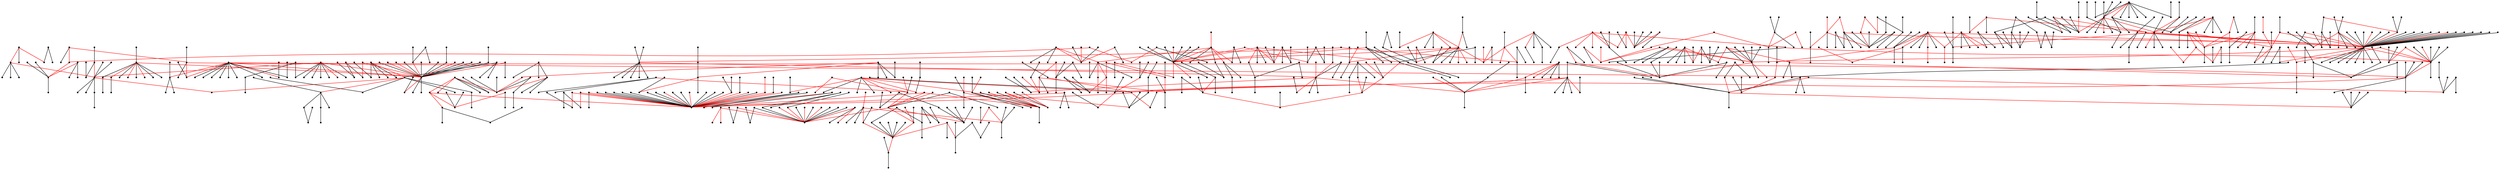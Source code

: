 strict graph  {
	graph [bb="0,0,746.92,563.16",
		overlap=vpsc,
		repulsiveforce=1.5,
		start=123
	];
	node [label="\N",
		penwidth=0.5,
		shape=point
	];
	431	 [height=0.05,
		label="public policy",
		level=1,
		pos="-272.2060000000007,137.83200000000073",
		width=0.05];
	415	 [height=0.05,
		label="political science",
		level=1,
		pos="-269.8600000000008,133.54000000000036",
		width=0.05];
	431 -- 415	 [color=red,
		pos="333.79,275.58 331.63,279.53 326.25,289.38 324,293.5"];
	4417	 [height=0.05,
		label="public administration",
		level=1,
		pos="-273.96199999999965,141.42399999999998",
		width=0.05];
	431 -- 4417	 [color=red,
		pos="322.17,297.02 320.54,300.35 316.87,307.86 315.14,311.4"];
	1802	 [label="b'algebraic geometry'",
		level=2,
		pos="-47.77485928927775,136.6326728542096"];
	1794	 [label="b'number theory'",
		level=2,
		pos="-41.622177546547874,135.02610593965187"];
	1802 -- 1794;
	2586	 [height=0.05,
		label="b'geophysics'",
		level=1,
		pos="-239.77000000000135,-96.26099999999994",
		width=0.05];
	3705	 [label="b'geodesy'",
		level=2,
		pos="-234.9432981385513,-100.40098780420274"];
	2586 -- 3705;
	2571	 [height=0.05,
		label="b'geology'",
		level=1,
		pos="-225.89000000000001,-95.19799999999921",
		width=0.05];
	2586 -- 2571	 [color=red,
		pos="376.51,44.996 373.83,44.791 369.3,44.444 366.73,44.247"];
	3696	 [label="b'planetary science'",
		level=2,
		pos="-240.23130310226725,-96.29632890473388"];
	2586 -- 3696;
	3706	 [label="b'geodynamics'",
		level=2,
		pos="-240.25558016661694,-89.92059293262149"];
	2586 -- 3706;
	3702	 [label="b'seismology'",
		level=2,
		pos="-239.699342190533,-97.18360620453157"];
	2586 -- 3702;
	1309	 [label="b'water resources'",
		level=2,
		pos="-205.42492157365686,-49.44751249990153"];
	1264	 [height=0.05,
		label="b'hydrology'",
		level=1,
		pos="-199.5600000000009,-51.904999999999546",
		width=0.05];
	1309 -- 1264;
	2063	 [label="b'cyber-physical systems'",
		level=2,
		pos="-6.8415748415981446,-119.85563830110941"];
	2034	 [height=0.05,
		label="b'embedded systems'",
		level=1,
		pos="-1.7300000000007856,-116.07299999999972",
		width=0.05];
	2063 -- 2034;
	1144	 [label="b'astronomy'",
		level=2,
		pos="-543.1020448411768,183.0159686878832"];
	618	 [height=0.05,
		label="b'astrophysics'",
		level=1,
		pos="-549.1330000000012,181.00000000000068",
		width=0.05];
	1144 -- 618;
	716	 [height=0.05,
		label=epidemiology,
		level=1,
		pos="7.659999999999513,200.1100000000004",
		width=0.05];
	1808	 [height=0.05,
		label="b'public health'",
		level=1,
		pos="-1.750000000000199,211.86999999999978",
		width=0.05];
	716 -- 1808	 [color=red,
		pos="611.08,341.91 609.27,344.17 605.8,348.51 603.99,350.78"];
	1813	 [height=0.05,
		label="global health",
		level=1,
		pos="7.810400000000271,200.7500000000001",
		width=0.05];
	716 -- 1813	 [color=red,
		pos="612.69,342.43 613.41,345.5 614.8,351.41 615.52,354.49"];
	1809	 [height=0.05,
		label=nutrition,
		level=1,
		pos="7.7125279999982865,200.1416800000008",
		width=0.05];
	716 -- 1809	 [color=red,
		pos="614,341.54 619.75,345.01 637.91,355.96 643.44,359.29"];
	658	 [height=0.05,
		label="b'biostatistics'",
		level=1,
		pos="-29.090000000000856,170.89000000000007",
		width=0.05];
	716 -- 658	 [color=red,
		pos="577.06,312.5 583.11,317.31 604.73,334.51 610.7,339.25"];
	1807	 [height=0.05,
		label="b'hiv'",
		level=1,
		pos="7.79231999999962,200.10351999999966",
		width=0.05];
	716 -- 1807	 [color=red,
		pos="614.26,340.37 617.43,340.22 623.54,339.92 626.73,339.76"];
	1820	 [height=0.05,
		label="mathematical modeling",
		level=1,
		pos="7.684159999998883,200.12710399999992",
		width=0.05];
	716 -- 1820	 [color=red,
		pos="614.08,341.78 617.11,343.92 623.05,348.13 625.83,350.09"];
	728	 [height=0.05,
		label=biology,
		level=1,
		pos="-204.54000000000002,26.98000000000033",
		width=0.05];
	374	 [height=0.05,
		label="b'ecology'",
		level=1,
		pos="-180.99000000000098,27.17999999999978",
		width=0.05];
	728 -- 374	 [color=red,
		pos="421.73,167.52 417.39,167.49 406.59,167.4 402.07,167.36"];
	1582	 [height=0.05,
		label="b'medicine'",
		level=1,
		pos="-220.95000000000135,20.660000000000593",
		width=0.05];
	728 -- 1582	 [color=red,
		pos="398.02,166.57 394.87,165.36 388.81,163.02 385.65,161.8"];
	4010	 [label="b'protein engineering'",
		level=2,
		pos="-85.02208113870967,146.68080805563326"];
	3998	 [height=0.05,
		label="b'synthetic biology'",
		level=1,
		pos="-83.90000000000029,152.94000000000003",
		width=0.05];
	4010 -- 3998;
	1766	 [height=0.05,
		label=law,
		level=1,
		pos="46.206762575979546,47.708437504331116",
		width=0.05];
	1760	 [height=0.05,
		label="b'economics'",
		level=1,
		pos="42.89999999999978,53.140000000001464",
		width=0.05];
	1766 -- 1760	 [color=red,
		pos="648.65,191.55 650.59,188.37 654.4,182.11 656.18,179.19"];
	5281	 [label="b'nanomechanics'",
		level=2,
		pos="122.77884626993983,164.30367140873108"];
	2549	 [label="b'solid mechanics'",
		level=2,
		pos="117.90825334798197,168.39193197611752"];
	5281 -- 2549;
	86	 [label="b'electrical engineering'",
		level=2,
		pos="-518.2522629763367,138.6587983211727"];
	51	 [height=0.05,
		label="b'materials science'",
		level=1,
		pos="-518.2050000000015,132.3000000000006",
		width=0.05];
	86 -- 51;
	3921	 [height=0.05,
		label=perception,
		level=1,
		pos="-241.968001628266,348.98752622813475",
		width=0.05];
	2778	 [height=0.05,
		label="b'attention'",
		level=1,
		pos="-237.9000000000004,344.10000000000036",
		width=0.05];
	3921 -- 2778	 [color=red,
		pos="365.15,486.29 362.68,489.26 357.82,495.1 355.54,497.83"];
	3062	 [height=0.05,
		label="2d materials",
		level=1,
		pos="-514.1918685918747,167.7033112685963",
		width=0.05];
	111	 [height=0.05,
		label="b'graphene'",
		level=1,
		pos="-507.84700000000043,167.28000000000017",
		width=0.05];
	3062 -- 111	 [color=red,
		pos="94.452,307.79 91.64,307.98 86.896,308.3 84.205,308.47"];
	1936	 [label="b'health psychology'",
		level=2,
		pos="-223.80904698275364,205.22720491329216"];
	1922	 [height=0.05,
		label="b'social psychology'",
		level=1,
		pos="-228.74200000000053,209.24000000000015",
		width=0.05];
	1936 -- 1922;
	2597	 [label="b'mineralogy'",
		level=2,
		pos="-233.03001893816506,-107.8731510073227"];
	2584	 [height=0.05,
		label="b'geochemistry'",
		level=1,
		pos="-229.5100000000009,-113.16899999999978",
		width=0.05];
	2597 -- 2584;
	3756	 [height=0.05,
		label="applied mathematics",
		level=1,
		pos="-587.8760000000027,26.55000000000001",
		width=0.05];
	2187	 [height=0.05,
		label="b'fluid mechanics'",
		level=1,
		pos="-577.4300000000002,41.49000000000035",
		width=0.05];
	3756 -- 2187	 [color=red,
		pos="25.859,180.01 23.767,177.02 19.658,171.14 17.734,168.39"];
	3893	 [height=0.05,
		label="b'numerical analysis'",
		level=1,
		pos="-599.8916000000008,15.100000000000819",
		width=0.05];
	3756 -- 3893	 [color=red,
		pos="15.221,165.5 12.915,163.3 8.4774,159.08 6.1638,156.87"];
	3685	 [label="b'nuclear physics'",
		level=2,
		pos="-555.2679921815344,210.29140276111332"];
	3662	 [label="b'particle physics'",
		level=2,
		pos="-553.9120221526651,204.07868232968542"];
	3685 -- 3662;
	5406	 [label="b'uncertainty quantification'",
		level=2,
		pos="60.83778974479199,143.5507791755312"];
	4212	 [label="b'inverse problems'",
		level=2,
		pos="59.488418952711214,140.11094863946138"];
	5406 -- 4212;
	2867	 [label="b'social computing'",
		level=2,
		pos="-18.820420012971056,36.219478195856844"];
	1009	 [height=0.05,
		label="b'human-computer interaction'",
		level=1,
		pos="-16.28000000000091,30.389999999999702",
		width=0.05];
	2867 -- 1009;
	1849	 [height=0.05,
		label="b'metaphysics'",
		level=1,
		pos="-53.04000000000045,-9.559999999999917",
		width=0.05];
	1858	 [label="b'philosophy of science'",
		level=2,
		pos="-46.91679361045285,-11.275486341908994"];
	1849 -- 1858;
	1860	 [label="b'epistemology'",
		level=2,
		pos="-55.64435789871184,-3.758804449624746"];
	1849 -- 1860;
	1683	 [height=0.05,
		label="philosophy of mind",
		level=1,
		pos="-34.14000000000132,3.440000000000367",
		width=0.05];
	1849 -- 1683	 [color=red,
		pos="568.94,142.78 565.46,140.39 556.79,134.42 553.16,131.93"];
	1856	 [height=0.05,
		label="b'philosophy'",
		level=1,
		pos="-72.24999999999997,-14.289999999999765",
		width=0.05];
	1849 -- 1856	 [color=red,
		pos="549.75,130.37 546.19,129.49 538.17,127.51 534.38,126.58"];
	1857	 [label="b'philosophy of language'",
		level=2,
		pos="-50.43564210128919,-15.361195550375147"];
	1849 -- 1857;
	109	 [height=0.05,
		label="b'mems'",
		level=1,
		pos="-505.02499999999975,185.85000000000008",
		width=0.05];
	1249	 [height=0.05,
		label="b'sensors'",
		level=1,
		pos="-512.5939999999998,189.3500000000002",
		width=0.05];
	109 -- 1249	 [color=red,
		pos="97.789,327.02 96.532,327.6 94.85,328.38 93.619,328.95"];
	69	 [height=0.05,
		label="b'nanotechnology'",
		level=1,
		pos="-493.2200000000008,167.47999999999973",
		width=0.05];
	109 -- 69	 [color=red,
		pos="110.26,309.53 107.97,313.09 102.72,321.27 100.53,324.67"];
	1241	 [label="b'energy harvesting'",
		level=2,
		pos="-509.2006571718733,181.05412291011814"];
	109 -- 1241;
	1243	 [height=0.05,
		label="b'microfluidics'",
		level=1,
		pos="-517.9140000000023,201.58999999999975",
		width=0.05];
	109 -- 1243	 [color=red,
		pos="98.355,327.66 95.962,330.59 90.578,337.16 88.036,340.27"];
	1242	 [label="b'nems'",
		level=2,
		pos="-499.8817463790237,189.58945077098102"];
	109 -- 1242;
	1583	 [label="b'surgery'",
		level=2,
		pos="-248.58144991537782,10.018271574335898"];
	1584	 [label="b'trauma'",
		level=2,
		pos="-276.0513601956481,-0.9001125040616387"];
	1583 -- 1584;
	1583 -- 1582;
	2756	 [label="b'assessment'",
		level=2,
		pos="-231.68155820924918,207.36786757257633"];
	1937	 [height=0.05,
		label="b'personality'",
		level=1,
		pos="-231.58400000000083,207.4300000000005",
		width=0.05];
	2756 -- 1937;
	2764	 [label="b'medical education'",
		level=2,
		pos="-231.7778301588136,207.3044832016742"];
	2756 -- 2764;
	2765	 [label="b'evaluation'",
		level=2,
		pos="-231.77828377795464,207.30480092291566"];
	2756 -- 2765;
	1741	 [height=0.05,
		label=econometrics,
		level=1,
		pos="29.970000000000056,72.31000000000054",
		width=0.05];
	844	 [height=0.05,
		label="b'statistics'",
		level=1,
		pos="17.609999999999815,94.11999999999996",
		width=0.05];
	1741 -- 844	 [color=red,
		pos="623.15,232.77 625.43,228.75 631.1,218.74 633.47,214.56"];
	1741 -- 1760	 [color=red,
		pos="635.55,211.17 637.93,207.64 643.87,198.84 646.35,195.16"];
	1140	 [label="b'bibliometrics'",
		level=2,
		pos="-153.10028133994626,356.4521831680825"];
	1134	 [label="b'information science'",
		level=2,
		pos="-153.7479877033108,358.1728087839268"];
	1140 -- 1134;
	2072	 [label="b'real-time systems'",
		level=2,
		pos="2.0526383011087423,-121.1845748415972"];
	2072 -- 2034;
	752	 [label="b'botany'",
		level=2,
		pos="-184.21637012416775,32.65969759203505"];
	752 -- 374;
	2424	 [label="b'control systems'",
		level=2,
		pos="69.88685898978373,156.37731245126892"];
	1519	 [height=0.05,
		label="b'robotics'",
		level=1,
		pos="76.10999999999959,155.07000000000002",
		width=0.05];
	2424 -- 1519;
	727	 [height=0.05,
		label="b'climate change'",
		level=1,
		pos="-191.63000000000062,-15.62999999999991",
		width=0.05];
	1267	 [height=0.05,
		label=agriculture,
		level=1,
		pos="-193.35076415376614,-21.751725296465665",
		width=0.05];
	727 -- 1267	 [color=red,
		pos="412.4,122.8 411.55,119.77 409.91,113.95 409.06,110.92"];
	1289	 [label="b'coral reefs'",
		level=2,
		pos="-197.15165386842702,-18.784027335893633"];
	727 -- 1289;
	1288	 [label="b'adaptation'",
		level=2,
		pos="-197.77718601044802,-14.00253140391796"];
	727 -- 1288;
	727 -- 1264	 [color=red,
		pos="412.51,122.78 411.12,116.42 406.74,96.356 405.4,90.241"];
	1291	 [label="b'carbon cycle'",
		level=2,
		pos="-194.86763353582603,-10.156949756673828"];
	727 -- 1291;
	1268	 [label="b'air pollution'",
		level=2,
		pos="-185.31492589081563,-11.76783713251487"];
	727 -- 1268;
	1274	 [label="b'sustainable development'",
		level=2,
		pos="-185.43763096169187,-17.07606900653735"];
	727 -- 1274;
	1276	 [label="b'forest ecology'",
		level=2,
		pos="-188.23561959631718,-21.007242002491786"];
	727 -- 1276;
	727 -- 374	 [color=red,
		pos="423.12,165.7 421.37,158.66 415.11,133.46 413.38,126.51"];
	3031	 [label="b'nmr'",
		level=2,
		pos="-293.7597349931168,269.4624788978954"];
	3011	 [height=0.05,
		label="b'structural biology'",
		level=1,
		pos="-296.46999999999997,263.70999999999947",
		width=0.05];
	3031 -- 3011;
	4445	 [label="b'financial economics'",
		level=2,
		pos="-285.01405233915517,75.67593894665465"];
	2246	 [height=0.05,
		label="b'macroeconomics'",
		level=1,
		pos="-279.5400000000013,72.43999999999986",
		width=0.05];
	4445 -- 2246;
	2992	 [label="b'phonetics'",
		level=2,
		pos="5.218984082733613,-5.262880850880407"];
	2206	 [label="b'phonology'",
		level=2,
		pos="3.907582747192606,-3.961521772843639"];
	2992 -- 2206;
	670	 [label="b'statistical genetics'",
		level=2,
		pos="-63.20320234001145,144.74377915199102"];
	346	 [height=0.05,
		label="b'bioinformatics'",
		level=1,
		pos="-63.960000000000804,138.4300000000007",
		width=0.05];
	670 -- 346;
	2829	 [label="b'sexuality'",
		level=2,
		pos="-131.96251307971468,331.2296237269964"];
	562	 [height=0.05,
		label="b'gender'",
		level=1,
		pos="-127.91000000000055,336.1300000000002",
		width=0.05];
	2829 -- 562;
	2382	 [label="b'navigation'",
		level=2,
		pos="73.11857117153556,149.45859167031062"];
	2382 -- 1519;
	53	 [height=0.05,
		label="energy storage",
		level=1,
		pos="-509.14347168662084,84.51994838208462",
		width=0.05];
	28	 [height=0.05,
		label="b'electrochemistry'",
		level=1,
		pos="-514.6210000000004,87.75000000000009",
		width=0.05];
	53 -- 28	 [color=red,
		pos="91.717,227.07 93.904,225.78 97.594,223.6 99.687,222.37"];
	5009	 [label="b'instrumentation'",
		level=2,
		pos="-526.0317998257226,195.56380623464568"];
	1249 -- 5009;
	147	 [height=0.05,
		label="b'polymers'",
		level=1,
		pos="-442.63000000000056,194.62000000000015",
		width=0.05];
	2926	 [label="b'rheology'",
		level=2,
		pos="-457.00825056140707,191.09129444819894"];
	147 -- 2926;
	133	 [height=0.05,
		label="b'biomaterials'",
		level=1,
		pos="-446.91000000000065,206.6000000000004",
		width=0.05];
	147 -- 133	 [color=red,
		pos="158.33,345.08 159.12,342.87 160.43,339.21 161.23,336.95"];
	2924	 [label="b'membranes'",
		level=2,
		pos="-436.45429083582167,196.13564052392067"];
	147 -- 2924;
	2928	 [height=0.05,
		label="b'composites'",
		level=1,
		pos="-440.8400000000006,181.75000000000054",
		width=0.05];
	147 -- 2928	 [color=red,
		pos="162.22,332.97 162.57,330.48 163.15,326.28 163.48,323.9"];
	2929	 [label="b'nanocomposites'",
		level=2,
		pos="-439.61767326613625,200.22021763208548"];
	147 -- 2929;
	4037	 [label="b'ptsd'",
		level=2,
		pos="-281.9501360203664,-3.27519011289716"];
	4037 -- 1584;
	1006	 [height=0.05,
		label="computer science",
		level=1,
		pos="2.4400000000005377,12.919999999999618",
		width=0.05];
	838	 [height=0.05,
		label="b'artificial intelligence'",
		level=1,
		pos="-4.400000000000006,54.660000000000224",
		width=0.05];
	1006 -- 838	 [color=red,
		pos="600.47,193.23 601.57,186.49 605.47,162.68 606.66,155.41"];
	1397	 [height=0.05,
		label="software engineering",
		level=1,
		pos="9.730000000000047,-28.699999999999903",
		width=0.05];
	1006 -- 1397	 [color=red,
		pos="607.32,151.49 608.5,144.77 612.66,121.03 613.93,113.78"];
	3973	 [label="b'anxiety'",
		level=2,
		pos="-146.22367775294887,254.41499816593628"];
	5091	 [label="b'clinical psychology'",
		level=2,
		pos="-140.22042809485325,256.51203021644193"];
	3973 -- 5091;
	2239	 [height=0.05,
		label="b'depression'",
		level=1,
		pos="-174.27999999999983,244.95000000000059",
		width=0.05];
	3973 -- 2239;
	352	 [label="b'evolutionary genetics'",
		level=2,
		pos="-142.57978411088445,145.82921534119637"];
	326	 [height=0.05,
		label="b'genomics'",
		level=1,
		pos="-140.96000000000075,139.68000000000023",
		width=0.05];
	352 -- 326;
	54	 [height=0.05,
		label="b'nanomaterials'",
		level=1,
		pos="-510.09100000000103,72.27999999999966",
		width=0.05];
	28 -- 54	 [color=red,
		pos="90.505,226.21 91.374,223.24 93.047,217.53 93.919,214.56"];
	62	 [label="b'electrocatalysis'",
		level=2,
		pos="-520.2016134090894,90.79849206273684"];
	28 -- 62;
	52	 [label="b'corrosion'",
		level=2,
		pos="-489.52028268342235,103.45660365912578"];
	28 -- 52;
	12	 [height=0.05,
		label="b'catalysis'",
		level=1,
		pos="-518.9190000000023,46.900000000000716",
		width=0.05];
	28 -- 12	 [color=red,
		pos="89.718,225.91 88.965,218.75 86.587,196.16 85.863,189.27"];
	55	 [height=0.05,
		label="b'fuel cells'",
		level=1,
		pos="-523.3079999999995,83.11000000000004",
		width=0.05];
	28 -- 55	 [color=red,
		pos="88.274,227.22 86.854,226.46 84.813,225.37 83.299,224.56"];
	28 -- 51	 [color=red,
		pos="86.519,270.74 87.109,263.42 89.218,237.2 89.8,229.97"];
	802	 [label="b'herpetology'",
		level=2,
		pos="-155.22949828479753,18.74277985106664"];
	726	 [height=0.05,
		label="b'conservation biology'",
		level=1,
		pos="-157.24000000000052,12.709999999999724",
		width=0.05];
	802 -- 726;
	5559	 [label="b'aquatic ecology'",
		level=2,
		pos="-186.7823435549252,62.67906670927471"];
	749	 [label="b'limnology'",
		level=2,
		pos="-185.70306936938545,56.41235169176349"];
	5559 -- 749;
	840	 [height=0.05,
		label="b'optimization'",
		level=1,
		pos="53.90000000000012,89.2600000000011",
		width=0.05];
	1476	 [label="b'reliability'",
		level=2,
		pos="49.154452734160046,85.02723128130752"];
	840 -- 1476;
	1461	 [height=0.05,
		label="b'game theory'",
		level=1,
		pos="64.74000000000049,77.07000000000082",
		width=0.05];
	840 -- 1461	 [color=red,
		pos="659.8,228.12 661.88,225.78 665.88,221.28 667.97,218.94"];
	1460	 [height=0.05,
		label="power systems",
		level=1,
		pos="93.26999999999944,75.52000000000058",
		width=0.05];
	840 -- 1460	 [color=red,
		pos="660.59,228.88 667.49,226.47 689.27,218.87 695.91,216.56"];
	1462	 [height=0.05,
		label="b'operations research'",
		level=1,
		pos="66.19999999999916,59.88000000000031",
		width=0.05];
	840 -- 1462	 [color=red,
		pos="659.28,227.69 661.55,222.28 667.94,207.01 670.07,201.92"];
	1464	 [height=0.05,
		label=simulation,
		level=1,
		pos="82.59999999999852,88.39999999999996",
		width=0.05];
	840 -- 1464	 [color=red,
		pos="660.36,229.56 665.54,229.41 680,228.98 685.24,228.82"];
	1475	 [label="b'energy systems'",
		level=2,
		pos="55.59779270241254,95.38813591705681"];
	840 -- 1475;
	659	 [height=0.05,
		label="b'machine learning'",
		level=1,
		pos="2.8400000000008845,117.85999999999959",
		width=0.05];
	840 -- 659	 [color=red,
		pos="609.11,257.27 616.86,252.93 648.84,235.01 656.72,230.6"];
	1474	 [label="b'optimal control'",
		level=2,
		pos="51.45318311944369,95.12938131588928"];
	840 -- 1474;
	2324	 [label="b'printed electronics'",
		level=2,
		pos="-502.59037228679097,189.54708914603447"];
	2316	 [label="b'organic electronics'",
		level=2,
		pos="-498.9875010493704,190.3671833467041"];
	2324 -- 2316;
	3719	 [label="b'flexible electronics'",
		level=2,
		pos="-506.1831519708828,188.7124265249085"];
	2324 -- 3719;
	4584	 [label="b'judgment'",
		level=2,
		pos="-74.11839052993206,423.4890191819416"];
	4524	 [height=0.05,
		label="b'decision making'",
		level=1,
		pos="-79.97000000000065,420.9999999999993",
		width=0.05];
	4584 -- 4524;
	2289	 [label="b'neural engineering'",
		level=2,
		pos="-235.45824472040977,238.06348814111877"];
	474	 [height=0.05,
		label="b'biomedical engineering'",
		level=1,
		pos="-229.4100000000004,236.10000000000016",
		width=0.05];
	2289 -- 474;
	3842	 [label="b'geomechanics'",
		level=2,
		pos="64.78706816245969,145.47263951095096"];
	3839	 [label="b'geotechnical engineering'",
		level=2,
		pos="66.5569486851085,144.97936181987552"];
	3842 -- 3839;
	3853	 [label="b'rock mechanics'",
		level=2,
		pos="63.01744695057235,145.96528125583137"];
	3842 -- 3853;
	70	 [height=0.05,
		label="b'physics'",
		level=1,
		pos="-540.5190000000002,162.75000000000074",
		width=0.05];
	621	 [label="b'condensed matter'",
		level=2,
		pos="-535.0541014265294,166.001374087975"];
	70 -- 621;
	620	 [label="b'condensed matter theory'",
		level=2,
		pos="-544.1715275216064,157.54465730406008"];
	70 -- 620;
	617	 [height=0.05,
		label="b'optics'",
		level=1,
		pos="-561.249,186.66999999999962",
		width=0.05];
	70 -- 617	 [color=red,
		pos="62.691,304.68 58.944,309.01 48.499,321.06 44.714,325.42"];
	70 -- 618	 [color=red,
		pos="63.256,304.8 61.657,308.18 58.058,315.8 56.359,319.4"];
	70 -- 51	 [color=red,
		pos="85.165,274.3 81.255,279.63 68.911,296.48 65.15,301.61"];
	619	 [height=0.05,
		label="b'mathematics'",
		level=1,
		pos="-550.2350000000018,165.5999999999999",
		width=0.05];
	70 -- 619	 [color=red,
		pos="62.177,303.66 60.413,304.18 57.79,304.95 56.072,305.45"];
	1417	 [height=0.05,
		label="b'formal methods'",
		level=1,
		pos="24.82999999999967,-42.05100000000047",
		width=0.05];
	5161	 [label="b'verification'",
		level=2,
		pos="29.593897285891046,-46.26310547443364"];
	1417 -- 5161;
	1417 -- 1397	 [color=red,
		pos="615.69,110.43 618.5,107.95 624.8,102.37 627.78,99.737"];
	1743	 [label="b'psychometrics'",
		level=2,
		pos="19.115912104702506,100.29808858880985"];
	844 -- 1743;
	1751	 [label="b'research methods'",
		level=2,
		pos="12.143039493393452,90.87209410581532"];
	844 -- 1751;
	844 -- 659	 [color=red,
		pos="608.38,256.66 611.05,252.37 618.49,240.41 621.19,236.07"];
	1742	 [label="b'probability'",
		level=2,
		pos="20.792036503160972,96.0104389562791"];
	844 -- 1742;
	4289	 [height=0.05,
		label="fluid dynamics",
		level=1,
		pos="-598.5805759617436,51.08818279399437",
		width=0.05];
	3757	 [height=0.05,
		label=turbulence,
		level=1,
		pos="-592.364,49.74999999999952",
		width=0.05];
	4289 -- 3757	 [color=red,
		pos="10.2,190.54 8.3098,190.95 5.5011,191.55 3.6604,191.95"];
	1119	 [label="b'copyright'",
		level=2,
		pos="-155.67940783649456,363.3497997138128"];
	584	 [label="b'intellectual property'",
		level=2,
		pos="-156.31348730850613,365.08509569318437"];
	1119 -- 584;
	1126	 [label="b'open access'",
		level=2,
		pos="-155.0387390660536,361.62042832109023"];
	1119 -- 1126;
	2100	 [label="b'visualization'",
		level=2,
		pos="39.48286288793705,159.71653879363654"];
	1518	 [height=0.05,
		label="b'computer graphics'",
		level=1,
		pos="45.819999999998714,159.19000000000034",
		width=0.05];
	2100 -- 1518;
	5725	 [label="b'energy policy'",
		level=2,
		pos="-264.7675435874678,62.1622936277057"];
	1214	 [label="b'energy economics'",
		level=2,
		pos="-258.4389475876066,61.54146953924439"];
	5725 -- 1214;
	948	 [label="b'computational intelligence'",
		level=2,
		pos="5.251131989757694,111.97586944347346"];
	948 -- 659;
	1864	 [height=0.05,
		label="b'ethics'",
		level=1,
		pos="-73.25000000000011,-32.450000000000585",
		width=0.05];
	1870	 [label="b'bioethics'",
		level=2,
		pos="-73.5996340727963,-38.79935476197546"];
	1864 -- 1870;
	1864 -- 1856	 [color=red,
		pos="532.21,124.13 532.02,120.62 531.61,113.25 531.42,109.79"];
	1871	 [label="b'political philosophy'",
		level=2,
		pos="-58.467468756388655,-33.26401603764455"];
	1864 -- 1871;
	1594	 [height=0.05,
		label="b'distributed systems'",
		level=1,
		pos="16.9599999999991,288.09999999999957",
		width=0.05];
	1629	 [label="b'operating systems'",
		level=2,
		pos="23.019369032167482,286.1711151381501"];
	1594 -- 1629;
	1624	 [height=0.05,
		label="computer networks",
		level=1,
		pos="2.809999999999519,316.4800000000005",
		width=0.05];
	1594 -- 1624	 [color=red,
		pos="620.6,430.32 617.99,435.55 610.64,450.31 608.19,455.23"];
	1623	 [height=0.05,
		label="b'networks'",
		level=1,
		pos="35.89999999999944,324.71000000000095",
		width=0.05];
	1594 -- 1623	 [color=red,
		pos="622.54,430.43 625.86,436.84 636.34,457.09 639.53,463.27"];
	1591	 [height=0.05,
		label="b'cloud computing'",
		level=1,
		pos="9.849999999998857,237.25999999999974",
		width=0.05];
	1594 -- 1591	 [color=red,
		pos="614.72,379.8 615.89,388.17 620.08,418.09 621.23,426.34"];
	5542	 [label="b'usability'",
		level=2,
		pos="-50.72854849936469,40.73565065014255"];
	2863	 [label="b'user experience'",
		level=2,
		pos="-44.6224244634962,38.96031993817303"];
	5542 -- 2863;
	4808	 [label="b'complex fluids'",
		level=2,
		pos="-463.1673924010014,189.5096744944705"];
	2926 -- 4808;
	660	 [height=0.05,
		label=proteomics,
		level=1,
		pos="-78.36000000000016,122.32999999999994",
		width=0.05];
	3088	 [height=0.05,
		label="mass spectrometry",
		level=1,
		pos="-90.31000000000054,107.28999999999982",
		width=0.05];
	660 -- 3088	 [color=red,
		pos="524.74,260.84 522.35,257.83 517.65,251.91 515.45,249.14"];
	660 -- 346	 [color=red,
		pos="539.28,277.31 536.5,274.19 530.08,267.02 527.41,264.03"];
	3874	 [label="b'photocatalysis'",
		level=2,
		pos="-508.3039745366104,66.17728831817604"];
	54 -- 3874;
	3879	 [label="b'energy conversion'",
		level=2,
		pos="-481.6744035144551,80.60108481444725"];
	54 -- 3879;
	365	 [label="b'transcriptomics'",
		level=2,
		pos="-135.70680303799094,143.26336037213753"];
	365 -- 326;
	825	 [label="b'spatial ecology'",
		level=2,
		pos="-163.59437412420368,12.468174922866927"];
	726 -- 825;
	789	 [height=0.05,
		label="evolutionary ecology",
		level=1,
		pos="-153.90473861556788,7.295890527908716",
		width=0.05];
	726 -- 789	 [color=red,
		pos="448.34,151.42 450.38,148.11 454.98,140.66 457.15,137.14"];
	799	 [height=0.05,
		label="marine ecology",
		level=1,
		pos="-150.91041032211294,12.099390150871772",
		width=0.05];
	726 -- 799	 [color=red,
		pos="449.27,152.88 452.32,152.59 458.18,152.02 461.23,151.73"];
	788	 [label="b'landscape ecology'",
		level=2,
		pos="-162.48692122834535,-1.1339759354544015"];
	726 -- 788;
	787	 [height=0.05,
		label="b'community ecology'",
		level=1,
		pos="-154.5599999999996,0.8899999999993895",
		width=0.05];
	726 -- 787	 [color=red,
		pos="447.75,151.22 448.24,149.04 449.06,145.43 449.56,143.2"];
	798	 [label="b'plant ecology'",
		level=2,
		pos="-151.90868329692987,16.176065794215553"];
	726 -- 798;
	819	 [label="b'population ecology'",
		level=2,
		pos="-162.40328869787467,8.998261903005513"];
	726 -- 819;
	791	 [label="b'disease ecology'",
		level=2,
		pos="-159.42617095678665,18.681365541145055"];
	726 -- 791;
	726 -- 374	 [color=red,
		pos="425.13,166.59 429.43,163.97 441.4,156.68 445.73,154.04"];
	1481	 [height=0.05,
		label="b'renewable energy'",
		level=1,
		pos="123.72000000000017,68.68000000000089",
		width=0.05];
	1491	 [label="b'wind energy'",
		level=2,
		pos="121.09341796107088,62.888832874882915"];
	1481 -- 1491;
	1481 -- 1460	 [color=red,
		pos="699.84,215.43 705.35,214.2 720.69,210.75 726.25,209.5"];
	1485	 [height=0.05,
		label="b'biofuels'",
		level=1,
		pos="139.17000000000044,57.39999999999989",
		width=0.05];
	1481 -- 1485	 [color=red,
		pos="730.19,207.66 733.28,205.4 739.36,200.96 742.2,198.88"];
	1486	 [label="b'energy efficiency'",
		level=2,
		pos="123.6592195401571,75.03868348119212"];
	1481 -- 1486;
	1484	 [height=0.05,
		label="power electronics",
		level=1,
		pos="129.89659272612863,70.19203577134031",
		width=0.05];
	1481 -- 1484	 [color=red,
		pos="730.09,209.48 733.21,210.25 739.61,211.81 742.96,212.63"];
	2720	 [label="b'mobile'",
		level=2,
		pos="93.39104388466271,0.6354464916126554"];
	2715	 [height=0.05,
		label="b'transportation'",
		level=1,
		pos="89.07999999999961,5.310000000000599",
		width=0.05];
	2720 -- 2715;
	1169	 [height=0.05,
		label="b'emotion'",
		level=1,
		pos="-223.46799999999982,215.2400000000001",
		width=0.05];
	470	 [height=0.05,
		label=cognition,
		level=1,
		pos="-217.98799999999994,222.42000000000002",
		width=0.05];
	1169 -- 470	 [color=red,
		pos="362.09,328.91 357.58,323.01 341.46,301.88 337.02,296.06"];
	1923	 [height=0.05,
		label=motivation,
		level=1,
		pos="-225.62199999999928,212.26000000000005",
		width=0.05];
	1169 -- 1923	 [color=red,
		pos="334.55,292.73 332.4,289.75 328.16,283.89 326.18,281.14"];
	1926	 [label="b'emotion regulation'",
		level=2,
		pos="-221.9824099208172,214.13645976269484"];
	1169 -- 1926;
	1169 -- 1922	 [color=red,
		pos="334.46,292.95 329.83,287.69 315.25,271.1 310.8,266.04"];
	1925	 [label="b'psychophysiology'",
		level=2,
		pos="-228.38645732129768,219.27054927483158"];
	1169 -- 1925;
	704	 [label="b'comparative genomics'",
		level=2,
		pos="-65.12899098435845,132.17939923233334"];
	704 -- 346;
	1993	 [label="b'information extraction'",
		level=2,
		pos="20.137482653385696,125.38492151015947"];
	847	 [height=0.05,
		label="b'natural language processing'",
		level=1,
		pos="20.559999999999263,119.04000000000005",
		width=0.05];
	1993 -- 847;
	4542	 [label="b'digital libraries'",
		level=2,
		pos="17.777643181261794,135.72946716188167"];
	857	 [height=0.05,
		label="b'information retrieval'",
		level=1,
		pos="13.029999999998324,130.0499999999999",
		width=0.05];
	4542 -- 857;
	4563	 [label="b'digital humanities'",
		level=2,
		pos="21.80360795821717,140.65167779258286"];
	4542 -- 4563;
	2183	 [label="b'mass transfer'",
		level=2,
		pos="-546.8250158255324,41.65044521903382"];
	2152	 [height=0.05,
		label="b'cfd'",
		level=1,
		pos="-550.2770000000006,36.31000000000063",
		width=0.05];
	2183 -- 2152;
	2038	 [height=0.05,
		label="high performance computing",
		level=1,
		pos="-19.45000000000033,-122.32100000000034",
		width=0.05];
	3779	 [height=0.05,
		label="parallel computing",
		level=1,
		pos="-20.154409597026692,-128.64083836801976",
		width=0.05];
	2038 -- 3779	 [color=red,
		pos="584.89,16.048 584.55,12.931 583.88,6.9343 583.54,3.8075"];
	2030	 [height=0.05,
		label="b'computer architecture'",
		level=1,
		pos="-10.029999999998438,-104.85699999999989",
		width=0.05];
	2038 -- 2030	 [color=red,
		pos="593.67,33.891 591.92,30.649 587.98,23.353 586.12,19.908"];
	3257	 [label="b'nonlinear optics'",
		level=2,
		pos="-611.8666162034149,276.0781012209253"];
	4386	 [label="b'silicon photonics'",
		level=2,
		pos="-618.2242782174901,276.2072662047947"];
	3257 -- 4386;
	3250	 [height=0.05,
		label="b'quantum optics'",
		level=1,
		pos="-582.2710000000019,275.15999999999923",
		width=0.05];
	3257 -- 3250;
	854	 [height=0.05,
		label="data science",
		level=1,
		pos="-3.5144006593389534,117.61887318926608",
		width=0.05];
	854 -- 659	 [color=red,
		pos="605.31,258.14 602.71,258.04 598.32,257.87 595.84,257.78"];
	328	 [label="b'plant biology'",
		level=2,
		pos="-192.71400942884796,191.27671454426576"];
	313	 [height=0.05,
		label="b'genetics'",
		level=1,
		pos="-197.6600000000001,187.2799999999998",
		width=0.05];
	328 -- 313;
	733	 [height=0.05,
		label=conservation,
		level=1,
		pos="-185.95018489990792,23.20091522620967",
		width=0.05];
	733 -- 374	 [color=red,
		pos="422.15,166.4 419.29,164.1 412.85,158.94 409.81,156.5"];
	4892	 [label="b'phylogeography'",
		level=2,
		pos="-169.1584224156371,64.8732568269449"];
	382	 [height=0.05,
		label="b'phylogenetics'",
		level=1,
		pos="-168.99000000000007,71.2300000000001",
		width=0.05];
	4892 -- 382;
	405	 [height=0.05,
		label="b'comparative politics'",
		level=1,
		pos="-251.79000000000048,110.36999999999979",
		width=0.05];
	397	 [height=0.05,
		label="b'political economy'",
		level=1,
		pos="-232.10000000000048,90.04000000000016",
		width=0.05];
	405 -- 397	 [color=red,
		pos="371.18,231.74 367.62,235.41 357.69,245.65 354.1,249.36"];
	405 -- 415	 [color=red,
		pos="351.59,252.25 348.32,256.44 339.22,268.11 335.92,272.34"];
	426	 [label="b'latin america'",
		level=2,
		pos="-256.5879391946913,106.19671240359298"];
	405 -- 426;
	254	 [height=0.05,
		label=virology,
		level=1,
		pos="-348.25261180770207,212.98321719932113",
		width=0.05];
	205	 [height=0.05,
		label="b'immunology'",
		level=1,
		pos="-342.4200000000007,210.4500000000002",
		width=0.05];
	254 -- 205	 [color=red,
		pos="260.34,351.59 257.07,353.01 250.22,355.99 246.99,357.39"];
	2404	 [label="b'mechatronics'",
		level=2,
		pos="74.97550427110937,161.32695367726205"];
	2404 -- 1519;
	628	 [label="b'microscopy'",
		level=2,
		pos="-562.3256669018585,180.4028365059845"];
	628 -- 617;
	2891	 [label="b'project management'",
		level=2,
		pos="34.614900657725116,79.20330459195506"];
	1773	 [label="b'risk management'",
		level=2,
		pos="40.18911260752125,76.14312305861051"];
	2891 -- 1773;
	2243	 [label="b'economics of education'",
		level=2,
		pos="-271.90587914028265,36.1762013920947"];
	2256	 [label="b'labour economics'",
		level=2,
		pos="-272.69210663800044,29.86601944542268"];
	2243 -- 2256;
	1206	 [height=0.05,
		label="b'labor economics'",
		level=1,
		pos="-267.8000000000005,65.50000000000014",
		width=0.05];
	2243 -- 1206;
	2255	 [label="b'education policy'",
		level=2,
		pos="-272.72023251486485,29.86958752571762"];
	2243 -- 2255;
	4242	 [label="b'stroke'",
		level=2,
		pos="-225.61862255833265,248.20208003510058"];
	489	 [height=0.05,
		label="b'neurology'",
		level=1,
		pos="-221.77000000000024,243.1399999999996",
		width=0.05];
	4242 -- 489;
	868	 [label="b'reinforcement learning'",
		level=2,
		pos="-1.1121194323137877,122.84169668596851"];
	868 -- 659;
	1945	 [label="b'quantitative methods'",
		level=2,
		pos="-232.87926979617419,214.06903184002175"];
	1945 -- 1922;
	1639	 [height=0.05,
		label=systems,
		level=1,
		pos="41.92586110065637,326.741144473903",
		width=0.05];
	1639 -- 1623	 [color=red,
		pos="642.33,465.69 645.23,466.68 650.83,468.56 653.75,469.55"];
	5700	 [label="b'molecular simulation'",
		level=2,
		pos="-311.498117345543,316.53673994748067"];
	3177	 [height=0.05,
		label="b'statistical mechanics'",
		level=1,
		pos="-309.53000000000077,310.4900000000008",
		width=0.05];
	5700 -- 3177;
	1010	 [height=0.05,
		label="b'semantic web'",
		level=1,
		pos="1.5799999999996714,41.47999999999993",
		width=0.05];
	2970	 [label="b'linked data'",
		level=2,
		pos="-1.7905273767269705,39.95073188825316"];
	1010 -- 2970;
	2975	 [label="b'ontologies'",
		level=2,
		pos="4.207389208962872,35.689199034425585"];
	1010 -- 2975;
	1010 -- 838	 [color=red,
		pos="601.11,192.96 602.26,190.41 604.21,186.11 605.32,183.67"];
	1894	 [label="b'coatings'",
		level=2,
		pos="-464.63081093322694,119.404057301815"];
	52 -- 1894;
	3097	 [height=0.05,
		label=metabolomics,
		level=1,
		pos="-96.40287084536294,105.46970476570239",
		width=0.05];
	3097 -- 3088	 [color=red,
		pos="512.12,247.01 509.47,246.22 505.01,244.89 502.47,244.13"];
	1674	 [height=0.05,
		label="b'mobile computing'",
		level=1,
		pos="-24.689999999999742,341.5600000000005",
		width=0.05];
	5395	 [label="b'pervasive computing'",
		level=2,
		pos="-29.204878920218867,346.0379926545316"];
	1674 -- 5395;
	1656	 [height=0.05,
		label="b'wireless networks'",
		level=1,
		pos="-12.45000000000087,329.4199999999999",
		width=0.05];
	1674 -- 1656	 [color=red,
		pos="590.62,471.27 588.27,473.6 583.75,478.08 581.4,480.42"];
	1673	 [label="b'sensor networks'",
		level=2,
		pos="-16.748591884358056,324.73399341763024"];
	1673 -- 1656;
	2816	 [height=0.05,
		label=politics,
		level=1,
		pos="-100.11000000000112,331.8299999999999",
		width=0.05];
	4821	 [height=0.05,
		label=history,
		level=1,
		pos="-94.02712670594215,329.97657010742313",
		width=0.05];
	2816 -- 4821	 [color=red,
		pos="506.32,471.62 509.7,470.59 516.78,468.44 520.11,467.42"];
	4822	 [height=0.05,
		label=religion,
		level=1,
		pos="-94.00702877598304,333.61613888515984",
		width=0.05];
	2816 -- 4822	 [color=red,
		pos="506.35,472.74 509.3,473.61 515,475.27 517.96,476.14"];
	2816 -- 562	 [color=red,
		pos="478.49,476.21 483.51,475.43 497.51,473.26 502.59,472.48"];
	1007	 [height=0.05,
		label="b'cognitive science'",
		level=1,
		pos="-12.709999999999951,20.82000000000022",
		width=0.05];
	1682	 [height=0.05,
		label="b'psycholinguistics'",
		level=1,
		pos="-7.673861546209082e-13,-1.4210854715202004e-13",
		width=0.05];
	1007 -- 1682	 [color=red,
		pos="592.86,159.54 595.2,155.71 601.03,146.16 603.47,142.16"];
	1007 -- 1683	 [color=red,
		pos="590.45,160.04 586.58,156.9 575.78,148.14 571.87,144.97"];
	1007 -- 838	 [color=red,
		pos="599.73,193.2 598.3,187.38 593.84,169.24 592.35,163.17"];
	1687	 [label="b'computational modeling'",
		level=2,
		pos="-15.835840871321665,22.801977447411417"];
	1007 -- 1687;
	134	 [height=0.05,
		label="b'nanomedicine'",
		level=1,
		pos="-469.53000000000145,204.20000000000059",
		width=0.05];
	108	 [height=0.05,
		label="drug delivery",
		level=1,
		pos="-470.8199999999998,192.8100000000003",
		width=0.05];
	134 -- 108	 [color=red,
		pos="134,335.37 134.24,337.44 134.58,340.51 134.81,342.53"];
	1220	 [label="b'molecular imaging'",
		level=2,
		pos="-468.8143752465862,210.51857824914592"];
	134 -- 1220;
	506	 [height=0.05,
		label=autism,
		level=1,
		pos="-206.45900995895877,233.3169597849852",
		width=0.05];
	327	 [height=0.05,
		label="b'neuroscience'",
		level=1,
		pos="-212.15999999999994,230.50000000000023",
		width=0.05];
	506 -- 327	 [color=red,
		pos="394.27,371.78 396.57,372.91 400.45,374.83 402.65,375.92"];
	739	 [height=0.05,
		label=biodiversity,
		level=1,
		pos="-180.3599320535246,20.852317623244755",
		width=0.05];
	739 -- 374	 [color=red,
		pos="423.77,165.59 424.16,161.68 425.04,152.86 425.45,148.7"];
	3964	 [label="b'health communication'",
		level=2,
		pos="-229.0874289047907,205.4927452320437"];
	3959	 [label="b'media effects'",
		level=2,
		pos="-229.88714339635337,205.95511300795164"];
	3964 -- 3959;
	3403	 [label="b'human factors'",
		level=2,
		pos="98.82247290993571,177.954346266031"];
	2501	 [label="b'ergonomics'",
		level=2,
		pos="92.54251145427239,176.95502950260908"];
	3403 -- 2501;
	4019	 [label="b'microelectronics'",
		level=2,
		pos="-499.38570695689737,155.84388494915254"];
	112	 [height=0.05,
		label="b'semiconductors'",
		level=1,
		pos="-495.76000000000056,155.09999999999943",
		width=0.05];
	4019 -- 112;
	564	 [height=0.05,
		label=policy,
		level=1,
		pos="-173.54178283097232,322.44759567796416",
		width=0.05];
	555	 [height=0.05,
		label="b'education'",
		level=1,
		pos="-167.64000000000007,320.08000000000004",
		width=0.05];
	564 -- 555	 [color=red,
		pos="435.09,461.18 431.78,462.51 424.82,465.3 421.55,466.61"];
	2071	 [label="b'fpga'",
		level=2,
		pos="3.3815748415966205,-112.2903616988901"];
	2034 -- 2071;
	2034 -- 2030	 [color=red,
		pos="595.84,33.75 597.44,31.581 600.15,27.922 601.68,25.846"];
	4429	 [label="b'heterogeneous catalysis'",
		level=2,
		pos="-539.407783175054,52.201856034526834"];
	33	 [label="b'surface science'",
		level=2,
		pos="-533.2398339687427,50.654938949923746"];
	4429 -- 33;
	13	 [height=0.05,
		label=combustion,
		level=1,
		pos="-540.0910000000001,26.78999999999965",
		width=0.05];
	2	 [height=0.05,
		label=energy,
		level=1,
		pos="-522.3569999999986,23.009999999999906",
		width=0.05];
	13 -- 2	 [color=red,
		pos="80.315,163.78 76.884,164.51 69.691,166.04 66.31,166.76"];
	13 -- 2152	 [color=red,
		pos="62.887,168.63 60.918,170.48 57.594,173.58 55.709,175.35"];
	4158	 [label="b'ultrafast spectroscopy'",
		level=2,
		pos="-325.69373045635683,303.93798551627555"];
	3161	 [height=0.05,
		label="b'physical chemistry'",
		level=1,
		pos="-324.0100000000011,310.07000000000056",
		width=0.05];
	4158 -- 3161;
	345	 [height=0.05,
		label="b'evolution'",
		level=1,
		pos="-168.64000000000067,84.43999999999988",
		width=0.05];
	379	 [label="b'symbiosis'",
		level=2,
		pos="-162.46766651015943,82.9106703532404"];
	345 -- 379;
	376	 [label="b'sexual selection'",
		level=2,
		pos="-166.0181822131312,78.6466744118141"];
	345 -- 376;
	389	 [label="b'behavior'",
		level=2,
		pos="-171.8164252756662,89.94879953768377"];
	345 -- 389;
	373	 [height=0.05,
		label="b'development'",
		level=1,
		pos="-200.83000000000052,86.38000000000012",
		width=0.05];
	345 -- 373	 [color=red,
		pos="433.82,224.93 427.89,225.28 411.15,226.29 405.58,226.63"];
	381	 [label="b'cooperation'",
		level=2,
		pos="-163.6064723843166,88.32589109734408"];
	345 -- 381;
	377	 [label="b'palaeontology'",
		level=2,
		pos="-163.75331507906063,80.37098779041752"];
	345 -- 377;
	345 -- 326	 [color=red,
		pos="462.69,278.21 458.49,269.82 441.15,235.22 436.88,226.7"];
	345 -- 382	 [color=red,
		pos="435.87,222.74 435.81,220.18 435.69,215.87 435.63,213.43"];
	388	 [label="b'speciation'",
		level=2,
		pos="-173.7057890897312,80.59626083394815"];
	345 -- 388;
	384	 [height=0.05,
		label="b'population genetics'",
		level=1,
		pos="-156.64000000000016,86.98000000000043",
		width=0.05];
	345 -- 384	 [color=red,
		pos="437.8,225.2 440.02,225.67 443.69,226.44 445.95,226.92"];
	375	 [label="b'systematics'",
		level=2,
		pos="-169.50636035107857,114.03717601484391"];
	345 -- 375;
	390	 [label="b'animal behavior'",
		level=2,
		pos="-174.0479302326174,87.785271360805"];
	345 -- 390;
	345 -- 374	 [color=red,
		pos="435.52,222.9 433.64,214.2 425.91,178.34 424,169.51"];
	4751	 [label="b'urban studies'",
		level=2,
		pos="-166.11854697926952,-127.58004383725475"];
	4752	 [label="b'human geography'",
		level=2,
		pos="-164.8531427248435,-133.81184148730352"];
	4751 -- 4752;
	1386	 [height=0.05,
		label="b'geography'",
		level=1,
		pos="-171.700000000001,-98.501",
		width=0.05];
	4751 -- 1386;
	314	 [label="b'plant physiology'",
		level=2,
		pos="-253.9290053582335,217.8197839495394"];
	282	 [height=0.05,
		label="b'molecular biology'",
		level=1,
		pos="-255.7500000000001,217.49000000000007",
		width=0.05];
	314 -- 282;
	1845	 [label="b'photosynthesis'",
		level=2,
		pos="-252.1146887056945,218.1684442386033"];
	314 -- 1845;
	3287	 [label="b'quantum computing'",
		level=2,
		pos="-583.721083331524,296.3040722231793"];
	3256	 [height=0.05,
		label="b'quantum information'",
		level=1,
		pos="-583.2860000000023,289.9600000000008",
		width=0.05];
	3287 -- 3256;
	5826	 [height=0.05,
		label="b'materials'",
		level=1,
		pos="-545.6140000000007,109.6700000000005",
		width=0.05];
	5827	 [label="b'mechanics'",
		level=2,
		pos="-550.6867756081092,105.83548601410176"];
	5826 -- 5827;
	97	 [height=0.05,
		label=chemistry,
		level=1,
		pos="-532.8610000000003,119.31000000000064",
		width=0.05];
	5826 -- 97	 [color=red,
		pos="70.145,258.48 67.698,256.63 62.988,253.07 60.533,251.22"];
	408	 [label="b'political ecology'",
		level=2,
		pos="-229.2829192632224,95.74093027502957"];
	408 -- 397;
	3619	 [label="b'mathematical biology'",
		level=2,
		pos="99.75594257754989,136.79333976677134"];
	3123	 [height=0.05,
		label="b'dynamical systems'",
		level=1,
		pos="93.54999999999941,138.18000000000052",
		width=0.05];
	3619 -- 3123;
	2112	 [height=0.05,
		label="b'wireless communications'",
		level=1,
		pos="-2.850000000000449,78.09000000000097",
		width=0.05];
	848	 [height=0.05,
		label="b'signal processing'",
		level=1,
		pos="-8.090000000000344,93.69999999999955",
		width=0.05];
	2112 -- 848	 [color=red,
		pos="597.12,232.15 598.13,229.15 600.06,223.39 601.07,220.38"];
	2936	 [label="b'cognitive radio'",
		level=2,
		pos="-8.570758527931865,75.313406449736"];
	2112 -- 2936;
	2933	 [height=0.05,
		label="b'information theory'",
		level=1,
		pos="-2.5364000000014073,77.61120000000003",
		width=0.05];
	2112 -- 2933	 [color=red,
		pos="602.94,216.58 604.46,214.27 607.02,210.36 608.47,208.14"];
	3012	 [height=0.05,
		label="b'biophysics'",
		level=1,
		pos="-303.3100000000004,291.38000000000005",
		width=0.05];
	3160	 [label="b'protein folding'",
		level=2,
		pos="-297.0092128600326,292.2382722732852"];
	3012 -- 3160;
	3012 -- 3161	 [color=red,
		pos="299.9,432.97 296.16,436.35 285.73,445.76 281.95,449.18"];
	3171	 [label="b'polymer physics'",
		level=2,
		pos="-309.5270930609067,290.044221668725"];
	3012 -- 3171;
	3012 -- 3177	 [color=red,
		pos="300.68,433.51 299.53,437.05 296.93,445.03 295.71,448.8"];
	3158	 [label="b'proteins'",
		level=2,
		pos="-307.50458793683106,286.60067139459244"];
	3012 -- 3158;
	315	 [height=0.05,
		label="b'biochemistry'",
		level=1,
		pos="-281.74000000000046,256.7700000000003",
		width=0.05];
	3012 -- 315	 [color=red,
		pos="321.67,398.99 317.89,405.06 305.96,424.2 302.32,430.04"];
	3163	 [height=0.05,
		label="molecular dynamics",
		level=1,
		pos="-301.51261655710937,297.47966905966996",
		width=0.05];
	3012 -- 3163	 [color=red,
		pos="301.8,433.57 302.77,436.87 304.81,443.79 305.77,447.05"];
	3159	 [height=0.05,
		label="b'soft matter'",
		level=1,
		pos="-316.7100000000012,297.48000000000013",
		width=0.05];
	3012 -- 3159	 [color=red,
		pos="299.62,432.49 297.04,433.66 292.1,435.91 289.52,437.08"];
	174	 [label="b'3d printing'",
		level=2,
		pos="-422.5698272039021,178.81103872527996"];
	146	 [height=0.05,
		label="b'tissue engineering'",
		level=1,
		pos="-422.3399999999998,208.4199999999998",
		width=0.05];
	174 -- 146;
	5222	 [label="b'additive manufacturing'",
		level=2,
		pos="-422.5511571446624,172.4520921688792"];
	174 -- 5222;
	1517	 [height=0.05,
		label="b'medical imaging'",
		level=1,
		pos="65.34000000000074,157.9200000000002",
		width=0.05];
	1572	 [height=0.05,
		label="b'mri'",
		level=1,
		pos="68.89799999999937,159.57999999999998",
		width=0.05];
	1517 -- 1572	 [color=red,
		pos="671.55,299.05 674.85,300.59 682.29,304.06 685.8,305.7"];
	1571	 [label="b'ultrasound'",
		level=2,
		pos="67.20159613712777,164.00037907539564"];
	1517 -- 1571;
	841	 [height=0.05,
		label="b'computer vision'",
		level=1,
		pos="44.40999999999988,142.22000000000054",
		width=0.05];
	1517 -- 841	 [color=red,
		pos="650.62,283.81 654.48,286.7 664.08,293.91 668.1,296.92"];
	1574	 [label="b'magnetic resonance imaging'",
		level=2,
		pos="62.07031613082911,163.37396344633459"];
	1517 -- 1574;
	1573	 [label="b'medical physics'",
		level=2,
		pos="67.24311479531119,154.7455284170839"];
	1517 -- 1573;
	855	 [label="b'speech'",
		level=2,
		pos="-0.0982871736277322,123.49941649140742"];
	855 -- 659;
	588	 [label="b'productivity'",
		level=2,
		pos="-150.724300169775,368.21774619272287"];
	577	 [height=0.05,
		label="b'innovation'",
		level=1,
		pos="-156.93000000000004,366.8299999999995",
		width=0.05];
	588 -- 577;
	563	 [label="b'child development'",
		level=2,
		pos="-167.32069469711328,312.6844265169622"];
	3769	 [label="b'parenting'",
		level=2,
		pos="-166.97845264674712,306.33466902102316"];
	563 -- 3769;
	563 -- 555;
	4434	 [label="b'economic growth'",
		level=2,
		pos="-281.1225851569019,78.59889390227087"];
	4434 -- 2246;
	2248	 [label="b'public finance'",
		level=2,
		pos="-265.78749234211165,62.39372752614889"];
	2248 -- 1206;
	112 -- 69	 [color=red,
		pos="110.95,305.9 110.48,303.62 109.71,299.83 109.23,297.5"];
	4017	 [label="b'nanostructures'",
		level=2,
		pos="-497.03804619288314,148.8707827291755"];
	112 -- 4017;
	3917	 [label="b'numerical modeling'",
		level=2,
		pos="61.24804353222467,146.45740378333005"];
	3917 -- 3853;
	3096	 [height=0.05,
		label="b'analytical chemistry'",
		level=1,
		pos="-91.95000000000002,92.10000000000076",
		width=0.05];
	3088 -- 3096	 [color=red,
		pos="514.06,245.79 513.74,242.87 513.14,237.26 512.82,234.34"];
	2636	 [label="b'pet'",
		level=2,
		pos="72.25213820952845,161.14488741647568"];
	2636 -- 1572;
	591	 [label="b'economic geography'",
		level=2,
		pos="-162.87656523691012,364.57724351927516"];
	591 -- 577;
	4391	 [label="b'batteries'",
		level=2,
		pos="-549.4256805826421,69.15972511759401"];
	4398	 [label="b'supercapacitors'",
		level=2,
		pos="-555.0023092499722,66.10394983381"];
	4391 -- 4398;
	4391 -- 55;
	5012	 [label="b'measurement'",
		level=2,
		pos="-531.8317903533487,198.17084665583621"];
	5012 -- 5009;
	1170	 [height=0.05,
		label="b'language'",
		level=1,
		pos="-216.9739999999998,219.86199999999943",
		width=0.05];
	470 -- 1170	 [color=red,
		pos="364.06,328.46 365.04,325.99 366.69,321.82 367.63,319.45"];
	1168	 [height=0.05,
		label="b'aging'",
		level=1,
		pos="-220.2800000000002,219.69599999999957",
		width=0.05];
	470 -- 1168	 [color=red,
		pos="361.86,328.79 359.66,326.17 355.43,321.14 353.22,318.52"];
	470 -- 327	 [color=red,
		pos="391.16,369.12 386.36,362.48 369.21,338.7 364.48,332.14"];
	1690	 [height=0.05,
		label="b'linguistics'",
		level=1,
		pos="2.6079999999999757,-2.6440000000001476",
		width=0.05];
	2206 -- 1690;
	3599	 [label="b'semantics'",
		level=2,
		pos="3.913358836035144,-1.3367844380731526"];
	2207	 [label="b'syntax'",
		level=2,
		pos="3.2667608864215083,-1.9942086264038892"];
	3599 -- 2207;
	3751	 [label="b'pragmatics'",
		level=2,
		pos="4.557658556881762,-0.6786738806417816"];
	3599 -- 3751;
	2874	 [label="b'dentistry'",
		level=2,
		pos="-5.722934403900558,216.8351124962659"];
	1808 -- 2874;
	5142	 [label="b'soil'",
		level=2,
		pos="-558.8203192307336,152.8410604276675"];
	3515	 [label="b'water'",
		level=2,
		pos="-558.3858404833541,146.49694677039838"];
	5142 -- 3515;
	485	 [height=0.05,
		label="b'vision'",
		level=1,
		pos="-202.91000000000057,222.43999999999946",
		width=0.05];
	3890	 [label="b'psychophysics'",
		level=2,
		pos="-198.1157257373052,218.26250264245033"];
	485 -- 3890;
	485 -- 327	 [color=red,
		pos="393.85,369.6 395.48,368.18 398.12,365.88 399.87,364.35"];
	110	 [height=0.05,
		label="b'solar cells'",
		level=1,
		pos="-495.37000000000035,191.1500000000006",
		width=0.05];
	2316 -- 110;
	4886	 [label="b'geometry'",
		level=2,
		pos="-47.77742399277926,136.70920394133842"];
	1796	 [label="b'algebra'",
		level=2,
		pos="-41.630699076010984,135.07999472338847"];
	4886 -- 1796;
	870	 [label="b'crowdsourcing'",
		level=2,
		pos="8.77707987716941,115.58236253754126"];
	870 -- 659;
	4166	 [label="b'theoretical chemistry'",
		level=2,
		pos="-339.6837478701938,313.40415320282176"];
	4156	 [height=0.05,
		label="b'computational chemistry'",
		level=1,
		pos="-338.43000000000023,307.16999999999956",
		width=0.05];
	4166 -- 4156;
	580	 [height=0.05,
		label=science,
		level=1,
		pos="-171.48257048647258,343.9291184300186",
		width=0.05];
	559	 [height=0.05,
		label="b'technology'",
		level=1,
		pos="-165.44000000000074,345.9100000000001",
		width=0.05];
	580 -- 559	 [color=red,
		pos="437.14,485.62 435.28,485.01 432.5,484.1 430.69,483.5"];
	2079	 [label="b'pediatrics'",
		level=2,
		pos="-358.8382113800007,200.63007181789598"];
	242	 [height=0.05,
		label="b'infectious diseases'",
		level=1,
		pos="-357.25000000000006,201.57999999999993",
		width=0.05];
	2079 -- 242;
	756	 [label="b'invasive species'",
		level=2,
		pos="-176.90906974218936,32.05673641989687"];
	756 -- 374;
	2477	 [label="b'behavioural ecology'",
		level=2,
		pos="-169.31148756289232,32.975950482102206"];
	729	 [height=0.05,
		label="b'evolutionary biology'",
		level=1,
		pos="-168.96000000000066,32.11999999999978",
		width=0.05];
	2477 -- 729;
	2487	 [label="b'animal behaviour'",
		level=2,
		pos="-169.67150735741325,33.826663698036754"];
	2477 -- 2487;
	2635	 [label="b'radiology'",
		level=2,
		pos="67.3331125835239,162.93413820952912"];
	1572 -- 2635;
	29	 [height=0.05,
		label="b'organic chemistry'",
		level=1,
		pos="-521.2940000000008,41.40599999999961",
		width=0.05];
	29 -- 12	 [color=red,
		pos="84.872,185.45 82.725,180.49 76.742,166.65 74.573,161.64"];
	3304	 [label="b'supramolecular chemistry'",
		level=2,
		pos="-520.414020424118,41.11993937581141"];
	29 -- 3304;
	3306	 [label="b'polymer chemistry'",
		level=2,
		pos="-527.3414649906564,43.371888365362295"];
	29 -- 3306;
	3303	 [height=0.05,
		label="b'medicinal chemistry'",
		level=1,
		pos="-522.3882000000001,36.52599999999998",
		width=0.05];
	29 -- 3303	 [color=red,
		pos="73.346,157.88 72.319,153.29 69.728,141.73 68.718,137.23"];
	1694	 [label="b'applied linguistics'",
		level=2,
		pos="2.9017125756759583,2.2925616501109687"];
	1689	 [label="b'second language acquisition'",
		level=2,
		pos="1.458204618091628,1.1394815621562202"];
	1694 -- 1689;
	2731	 [height=0.05,
		label=auditing,
		level=1,
		pos="58.068000000000524,75.30999999999923",
		width=0.05];
	1772	 [height=0.05,
		label=accounting,
		level=1,
		pos="55.029999999999944,72.88600000000062",
		width=0.05];
	2731 -- 1772	 [color=red,
		pos="669.22,230.76 672.26,233.19 678.24,237.96 681.03,240.19"];
	2736	 [height=0.05,
		label="corporate governance",
		level=1,
		pos="58.31599999999915,78.00799999999978",
		width=0.05];
	2731 -- 2736	 [color=red,
		pos="682.74,243.5 682.98,246.11 683.39,250.51 683.62,253"];
	2376	 [height=0.05,
		label="b'biomechanics'",
		level=1,
		pos="85.22000000000051,175.87000000000026",
		width=0.05];
	2376 -- 1519	 [color=red,
		pos="681.52,297.35 683.28,301.37 687.34,310.64 689.03,314.49"];
	2376 -- 2501;
	2510	 [label="b'mechanobiology'",
		level=2,
		pos="84.2879218429188,182.16029253591338"];
	2376 -- 2510;
	2499	 [height=0.05,
		label="b'computational mechanics'",
		level=1,
		pos="95.52000000000126,187.7700000000005",
		width=0.05];
	2376 -- 2499	 [color=red,
		pos="691.06,317.69 693.03,319.98 696.83,324.37 698.81,326.66"];
	2527	 [label="b'finite element analysis'",
		level=2,
		pos="87.08355675870939,169.7902215430708"];
	2376 -- 2527;
	2504	 [label="b'rehabilitation'",
		level=2,
		pos="90.59706684668507,172.47534213733442"];
	2376 -- 2504;
	2505	 [label="b'sports science'",
		level=2,
		pos="82.09028597235888,177.84585572855212"];
	2376 -- 2505;
	2508	 [label="b'orthopaedics'",
		level=2,
		pos="79.14022154307112,174.00644324129115"];
	2376 -- 2508;
	4881	 [label="b'interfaces'",
		level=2,
		pos="-323.45777062729314,300.50831483288096"];
	3746	 [label="b'colloids'",
		level=2,
		pos="-320.0786157685443,299.0134743423971"];
	4881 -- 3746;
	456	 [label="b'international political economy'",
		level=2,
		pos="-276.35863019896976,129.77832952281446"];
	430	 [height=0.05,
		label="b'international relations'",
		level=1,
		pos="-273.74199999999996,135.57399999999933",
		width=0.05];
	456 -- 430;
	661	 [height=0.05,
		label="computational biology",
		level=1,
		pos="-61.720203664582336,132.4785411658896",
		width=0.05];
	661 -- 346	 [color=red,
		pos="541.27,277.05 542.04,274.99 543.33,271.57 544.12,269.47"];
	4022	 [height=0.05,
		label="wireless sensor networks",
		level=1,
		pos="20.948519050937417,262.02073002396",
		width=0.05];
	1598	 [height=0.05,
		label="internet of things",
		level=1,
		pos="16.079999999999785,257.9299999999997",
		width=0.05];
	4022 -- 1598	 [color=red,
		pos="622.28,399.66 624.83,401.8 629.73,405.92 632.28,408.06"];
	730	 [label="b'ecotoxicology'",
		level=2,
		pos="-175.85862236404944,30.935730745877265"];
	730 -- 374;
	4422	 [height=0.05,
		label="b'governance'",
		level=1,
		pos="-274.72400000000016,144.55400000000049",
		width=0.05];
	4427	 [label="b'regulation'",
		level=2,
		pos="-276.22816239369615,150.73251481924822"];
	4422 -- 4427;
	4422 -- 4417	 [color=red,
		pos="313.73,315.24 313,318.24 311.6,324.02 310.86,327.03"];
	1233	 [label="b'online learning'",
		level=2,
		pos="-179.3532981227349,328.55211880028946"];
	560	 [height=0.05,
		label="b'educational technology'",
		level=1,
		pos="-173.74000000000086,331.53999999999996",
		width=0.05];
	1233 -- 560;
	5692	 [label="b'computational materials science'",
		level=2,
		pos="-331.09402372017183,271.98325390955836"];
	5690	 [label="b'density functional theory'",
		level=2,
		pos="-332.4421114341277,278.19768947473676"];
	5692 -- 5690;
	2224	 [label="b'physical oceanography'",
		level=2,
		pos="-206.5051755780591,-72.69122021384253"];
	1304	 [height=0.05,
		label="b'climate'",
		level=1,
		pos="-204.49000000000126,-66.6599999999992",
		width=0.05];
	2224 -- 1304;
	4863	 [label="b'reading'",
		level=2,
		pos="-216.54518835856223,220.03463996432583"];
	3659	 [label="b'literacy'",
		level=2,
		pos="-216.75895262726993,219.9472455183543"];
	4863 -- 3659;
	1607	 [label="b'iot'",
		level=2,
		pos="16.114023051921514,236.16521002778833"];
	1607 -- 1591;
	1518 -- 841	 [color=red,
		pos="649.13,284.4 649.39,287.54 649.93,293.99 650.21,297.37"];
	2085	 [label="b'virtual reality'",
		level=2,
		pos="46.346538793635,165.527137112062"];
	1518 -- 2085;
	2460	 [label="b'quantum field theory'",
		level=2,
		pos="-607.0850088003174,181.8097901513169"];
	2458	 [label="b'mathematical physics'",
		level=2,
		pos="-578.6477177731831,173.93431923152994"];
	2460 -- 2458;
	4143	 [label="b'string theory'",
		level=2,
		pos="-613.2172037162658,183.4928633496923"];
	2460 -- 4143;
	3389	 [height=0.05,
		label="b'metabolism'",
		level=1,
		pos="7.818463999999409,200.18897600000042",
		width=0.05];
	3797	 [label="b'mitochondria'",
		level=2,
		pos="7.8458293511981765,200.19831758575023"];
	3389 -- 3797;
	3370	 [height=0.05,
		label="b'diabetes'",
		level=1,
		pos="7.7945600000001605,200.18081599999988",
		width=0.05];
	3389 -- 3370	 [color=red,
		pos="698.16,385.35 701.03,386.33 706.55,388.22 709.43,389.2"];
	2618	 [label="b'taxonomy'",
		level=2,
		pos="-169.76040569161412,120.39107331045903"];
	2618 -- 375;
	772	 [label="b'behaviour'",
		level=2,
		pos="-174.65074808411134,26.679565163919502"];
	772 -- 374;
	1708	 [height=0.05,
		label=demography,
		level=1,
		pos="-148.564851735925,308.9909016998636",
		width=0.05];
	561	 [height=0.05,
		label="b'sociology'",
		level=1,
		pos="-154.91000000000014,309.4100000000003",
		width=0.05];
	1708 -- 561	 [color=red,
		pos="451.51,449.65 454.42,449.46 460.01,449.09 462.93,448.9"];
	1304 -- 1264	 [color=red,
		pos="404.41,86.645 403.46,83.813 401.64,78.365 400.69,75.524"];
	2225	 [label="b'meteorology'",
		level=2,
		pos="-206.2452315272693,-66.07353497597845"];
	1304 -- 2225;
	2688	 [label="b'metaheuristics'",
		level=2,
		pos="72.01982647930993,62.442453829630495"];
	2688 -- 1462;
	12 -- 2	 [color=red,
		pos="85.381,185.38 84.735,180.9 83.107,169.58 82.472,165.17"];
	30	 [height=0.05,
		label="inorganic chemistry",
		level=1,
		pos="-504.5830000000001,34.00999999999905",
		width=0.05];
	12 -- 30	 [color=red,
		pos="87.409,185.68 90.28,183.1 95.92,178.03 98.56,175.65"];
	12 -- 33;
	40	 [label="b'adsorption'",
		level=2,
		pos="-512.9830617508493,49.18061109804335"];
	12 -- 40;
	1775	 [label="b'banking'",
		level=2,
		pos="54.6123201065591,62.70593396768153"];
	1764	 [height=0.05,
		label="b'finance'",
		level=1,
		pos="53.08999999999858,68.88000000000048",
		width=0.05];
	1775 -- 1764;
	2742	 [height=0.05,
		label="b'corporate finance'",
		level=1,
		pos="58.49127999999942,78.02064000000055",
		width=0.05];
	2742 -- 2736	 [color=red,
		pos="685.81,255.02 690.05,255.33 699.8,256.03 703.87,256.33"];
	3730	 [label="b'asset pricing'",
		level=2,
		pos="58.52012097848959,78.02271981497111"];
	2742 -- 3730;
	1592	 [label="b'analytics'",
		level=2,
		pos="13.038059328115011,177.66758538562203"];
	842	 [height=0.05,
		label="b'big data'",
		level=1,
		pos="6.68999999999977,178.0399999999998",
		width=0.05];
	1592 -- 842;
	1173	 [label="b'dementia'",
		level=2,
		pos="-220.1826121599155,219.63360087073454"];
	1173 -- 1168;
	1147	 [height=0.05,
		label="b'cosmology'",
		level=1,
		pos="-552.4109999999989,196.8300000000004",
		width=0.05];
	3681	 [label="b'general relativity'",
		level=2,
		pos="-558.6378707448744,195.5405696587692"];
	1147 -- 3681;
	1147 -- 3662;
	1147 -- 618	 [color=red,
		pos="55.035,323.3 54.406,326.34 53.195,332.19 52.564,335.24"];
	1215	 [label="b'resource economics'",
		level=2,
		pos="-221.64420964957546,57.53412184302317"];
	5895	 [label="b'environmental'",
		level=2,
		pos="-215.31561364971427,56.91329775456183"];
	1215 -- 5895;
	1205	 [height=0.05,
		label="b'environmental economics'",
		level=1,
		pos="-251.08000000000015,60.73999999999947",
		width=0.05];
	1215 -- 1205;
	318	 [label="b'cell'",
		level=2,
		pos="-254.51186543843443,218.8654278411365"];
	282 -- 318;
	321	 [label="b'cancer research'",
		level=2,
		pos="-255.43543831889806,211.13881106980318"];
	282 -- 321;
	319	 [label="b'plant science'",
		level=2,
		pos="-255.61282230201397,219.33552464570158"];
	282 -- 319;
	241	 [height=0.05,
		label="b'microbiology'",
		level=1,
		pos="-303.7900000000002,220.0799999999997",
		width=0.05];
	282 -- 241	 [color=red,
		pos="346.76,357.96 338.86,358.39 310.58,359.91 302.78,360.33"];
	282 -- 313	 [color=red,
		pos="404.97,328.64 396.16,333.23 359.78,352.15 350.82,356.81"];
	317	 [height=0.05,
		label="b'cancer biology'",
		level=1,
		pos="-266.3000000000008,210.60000000000002",
		width=0.05];
	282 -- 317	 [color=red,
		pos="347.18,356.78 345.23,355.51 342,353.4 340.01,352.1"];
	282 -- 315	 [color=red,
		pos="347.71,359.54 343.43,366 328.13,389.12 323.91,395.49"];
	2481	 [label="b'behavioral ecology'",
		level=2,
		pos="-165.53619807158958,33.525950251565945"];
	2481 -- 729;
	3548	 [height=0.05,
		label="b'public opinion'",
		level=1,
		pos="-230.18240000000074,207.22920000000033",
		width=0.05];
	1938	 [height=0.05,
		label="political psychology",
		level=1,
		pos="-229.53960000000004,208.1792000000005",
		width=0.05];
	3548 -- 1938	 [color=red,
		pos="288.51,236.48 285.6,232.19 277.5,220.23 274.57,215.89"];
	3552	 [label="b'elections'",
		level=2,
		pos="-230.57029778448904,207.481358665246"];
	3548 -- 3552;
	3553	 [label="b'political behavior'",
		level=2,
		pos="-230.36600626303365,208.13610874670744"];
	3548 -- 3553;
	3554	 [label="b'american politics'",
		level=2,
		pos="-228.63080886204588,206.2205653390161"];
	3548 -- 3554;
	3551	 [height=0.05,
		label="b'political communication'",
		level=1,
		pos="-230.6832000000014,206.42680000000013",
		width=0.05];
	3548 -- 3551	 [color=red,
		pos="272.5,212.72 270.2,209.03 264.46,199.82 262.05,195.97"];
	4248	 [label="b'oxidative stress'",
		level=2,
		pos="-353.5158143328129,197.68071050645275"];
	247	 [height=0.05,
		label="b'inflammation'",
		level=1,
		pos="-347.5000000000006,195.6200000000003",
		width=0.05];
	4248 -- 247;
	3862	 [label="b'exercise'",
		level=2,
		pos="7.783694751707628,200.20346526902023"];
	3371	 [height=0.05,
		label="b'physical activity'",
		level=1,
		pos="7.775056000000291,200.191872",
		width=0.05];
	3862 -- 3371;
	206	 [label="b'breast cancer'",
		level=2,
		pos="-377.50448350496197,212.2908981007196"];
	192	 [height=0.05,
		label="b'cancer'",
		level=1,
		pos="-372.6700000000004,208.1600000000001",
		width=0.05];
	206 -- 192;
	297	 [label="b'food safety'",
		level=2,
		pos="-298.4192750264818,223.48468253102942"];
	297 -- 241;
	4168	 [label="b'quantum chemistry'",
		level=2,
		pos="-335.51103141854054,292.6556803639179"];
	5690 -- 4168;
	149	 [label="b'self-assembly'",
		level=2,
		pos="-452.54612195812615,209.54460169656457"];
	149 -- 133;
	133 -- 146	 [color=red,
		pos="180.31,348.64 175.69,348.3 164.05,347.43 159.51,347.09"];
	133 -- 108	 [color=red,
		pos="156.09,346.05 151.77,343.56 139.72,336.61 135.36,334.09"];
	154	 [height=0.05,
		label=bioengineering,
		level=1,
		pos="-447.44831791798714,212.93614738602668",
		width=0.05];
	133 -- 154	 [color=red,
		pos="157.5,348.82 157.21,352.19 156.61,359.26 156.33,362.58"];
	3319	 [label="b'organic synthesis'",
		level=2,
		pos="-520.5441508867884,36.681762019687966"];
	3319 -- 3303;
	3068	 [label="b'complex networks'",
		level=2,
		pos="47.70316614989969,352.2269772778198"];
	1638	 [height=0.05,
		label="b'complex systems'",
		level=1,
		pos="53.79999999999913,350.42000000000064",
		width=0.05];
	3068 -- 1638;
	3585	 [label="b'political theory'",
		level=2,
		pos="-52.11473702443343,-33.54570632871307"];
	3585 -- 1871;
	2863 -- 1009;
	1531	 [label="b'image analysis'",
		level=2,
		pos="39.02847027536477,145.6075784420653"];
	1531 -- 841;
	2648	 [label="b'antennas'",
		level=2,
		pos="-620.0760333661087,248.80707345397528"];
	2655	 [label="b'microwave'",
		level=2,
		pos="-648.5070074884728,256.7053184250981"];
	2648 -- 2655;
	2657	 [label="b'electromagnetics'",
		level=2,
		pos="-626.1953272666424,250.53646410884917"];
	2648 -- 2657;
	643	 [height=0.05,
		label="b'metamaterials'",
		level=1,
		pos="-591.6700000000011,240.44999999999985",
		width=0.05];
	2648 -- 643;
	2760	 [label="b'individual differences'",
		level=2,
		pos="-231.3354702903042,207.03976716300707"];
	1937 -- 2760;
	1937 -- 1922	 [color=red,
		pos="307.76,263.45 305.03,261.71 299.78,258.37 297.04,256.63"];
	2759	 [label="b'psychopathology'",
		level=2,
		pos="-234.99993091413097,212.79357771158098"];
	1937 -- 2759;
	1772 -- 1764	 [color=red,
		pos="658.55,211.09 660.43,214.97 664.75,223.88 666.55,227.6"];
	4503	 [label="b'tourism'",
		level=2,
		pos="-111.9704310026075,415.71431384960033"];
	2915	 [height=0.05,
		label="b'marketing'",
		level=1,
		pos="-109.14000000000003,410.01999999999987",
		width=0.05];
	4503 -- 2915;
	4460	 [height=0.05,
		label="b'hci'",
		level=1,
		pos="-17.250000000000654,21.526000000000266",
		width=0.05];
	2851	 [height=0.05,
		label="ubiquitous computing",
		level=1,
		pos="-16.944000000000813,25.39200000000025",
		width=0.05];
	4460 -- 2851	 [color=red,
		pos="584.8,143.69 584.51,139.95 583.89,132.11 583.6,128.43"];
	4466	 [label="b'cscw'",
		level=2,
		pos="-17.542044927099482,17.836308208613588"];
	4460 -- 4466;
	1866	 [label="b'literature'",
		level=2,
		pos="-77.14545016372804,-10.231537535872754"];
	1866 -- 1856;
	911	 [label="b'healthcare'",
		level=2,
		pos="5.199137466019575,123.76516894717629"];
	911 -- 659;
	3900	 [label="b'scientific computing'",
		level=2,
		pos="-604.4951167073687,10.713180673511673"];
	3900 -- 3893;
	507	 [label="b'alzheimer s disease'",
		level=2,
		pos="-207.66792603700506,235.00086895935203"];
	507 -- 327;
	88	 [label="b'polymer science'",
		level=2,
		pos="-515.2129270298738,126.68893510822613"];
	88 -- 51;
	472	 [height=0.05,
		label=psychiatry,
		level=1,
		pos="-227.67000000000007,252.55999999999972",
		width=0.05];
	1971	 [height=0.05,
		label="b'mental health'",
		level=1,
		pos="-238.2500000000003,267.38",
		width=0.05];
	472 -- 1971	 [color=red,
		pos="375.6,394.74 373.48,397.71 369.32,403.53 367.37,406.26"];
	472 -- 327	 [color=red,
		pos="391.19,372.59 388.33,376.65 381.22,386.78 378.24,391.01"];
	3920	 [label="b'cognitive control'",
		level=2,
		pos="-242.746982231203,339.9837744074606"];
	3920 -- 2778;
	1831	 [label="b'mechanism design'",
		level=2,
		pos="69.66351670553601,81.09436741968129"];
	1461 -- 1831;
	1833	 [height=0.05,
		label="experimental economics",
		level=1,
		pos="72.90999999999909,66.18000000000032",
		width=0.05];
	1461 -- 1833	 [color=red,
		pos="670.58,215.73 672.16,213.63 674.83,210.07 676.34,208.06"];
	3315	 [height=0.05,
		label="b'chemical biology'",
		level=1,
		pos="-524.3554000000013,35.16600000000045",
		width=0.05];
	4203	 [label="b'natural products'",
		level=2,
		pos="-529.5860715196351,31.549838315013936"];
	3315 -- 4203;
	3315 -- 3303	 [color=red,
		pos="66.768,134.32 64.953,133.07 61.946,130.99 60.094,129.71"];
	2587	 [label="b'paleontology'",
		level=2,
		pos="-211.45538966390438,-121.05115131191204"];
	2587 -- 2571;
	4317	 [label="b'paleobiology'",
		level=2,
		pos="-208.29621281205894,-126.56986053572851"];
	2587 -- 4317;
	4316	 [label="b'paleoecology'",
		level=2,
		pos="-208.27163926903646,-126.55572062307992"];
	2587 -- 4316;
	648	 [label="b'nanofabrication'",
		level=2,
		pos="-571.4540361992034,238.26273127481625"];
	633	 [height=0.05,
		label="b'plasmonics'",
		level=1,
		pos="-577.4960000000002,236.27999999999992",
		width=0.05];
	648 -- 633;
	985	 [label="b'health informatics'",
		level=2,
		pos="2.046620584605792,141.079358246204"];
	837	 [height=0.05,
		label="b'data mining'",
		level=1,
		pos="-4.280000000000683,141.7199999999999",
		width=0.05];
	985 -- 837;
	3819	 [label="b'structural engineering'",
		level=2,
		pos="70.09772200826981,143.99018672061436"];
	3810	 [label="b'earthquake engineering'",
		level=2,
		pos="71.86878437267299,143.49371539808465"];
	3819 -- 3810;
	3830	 [label="b'civil engineering'",
		level=2,
		pos="68.32714264081417,144.48528746448926"];
	3819 -- 3830;
	2851 -- 1009	 [color=red,
		pos="588.03,168.79 587.41,164.1 585.83,152.26 585.22,147.64"];
	2775	 [height=0.05,
		label=memory,
		level=1,
		pos="-224.85000000000105,352.40999999999997",
		width=0.05];
	2792	 [height=0.05,
		label="b'learning'",
		level=1,
		pos="-230.1900000000011,374.76000000000016",
		width=0.05];
	2775 -- 2792	 [color=red,
		pos="379.3,494.52 378.32,498.64 375.87,508.9 374.84,513.19"];
	556	 [height=0.05,
		label="b'cognitive neuroscience'",
		level=1,
		pos="-220.58000000000084,324.1100000000004",
		width=0.05];
	2775 -- 556	 [color=red,
		pos="383.71,466.32 382.93,471.44 380.78,485.7 380,490.87"];
	2341	 [label="b'urban design'",
		level=2,
		pos="-136.13972395736988,370.5494596390049"];
	2333	 [height=0.05,
		label="b'architecture'",
		level=1,
		pos="-139.040000000001,368.25000000000034",
		width=0.05];
	2341 -- 2333;
	2357	 [label="b'urban planning'",
		level=2,
		pos="-133.26903217438286,372.87590850766526"];
	2341 -- 2357;
	2249	 [label="b'public economics'",
		level=2,
		pos="-267.4765089921749,71.85074038566613"];
	2249 -- 1206;
	4500	 [height=0.05,
		label="consumer behavior",
		level=1,
		pos="-93.29999999999981,415.32999999999964",
		width=0.05];
	4500 -- 2915	 [color=red,
		pos="497.37,551.04 500.41,552.05 506.26,554.01 509.31,555.03"];
	4500 -- 4524	 [color=red,
		pos="513.35,556.57 515.93,557.67 520.28,559.52 522.75,560.57"];
	744	 [height=0.05,
		label="environmental science",
		level=1,
		pos="-187.07593930024467,29.02333738420876",
		width=0.05];
	744 -- 374	 [color=red,
		pos="421.63,168.13 419.21,168.86 415.14,170.09 412.83,170.79"];
	983	 [label="b'social network analysis'",
		level=2,
		pos="-10.588353311121917,142.52076736967655"];
	983 -- 837;
	3421	 [label="b'health policy'",
		level=2,
		pos="-301.2060782052192,36.33739659382317"];
	2245	 [height=0.05,
		label="b'health economics'",
		level=1,
		pos="-278.9000000000001,55.810000000000485",
		width=0.05];
	3421 -- 2245;
	5597	 [label="b'health services research'",
		level=2,
		pos="-305.95149170900186,32.10447791324468"];
	3421 -- 5597;
	2110	 [height=0.05,
		label="b'communication'",
		level=1,
		pos="-24.0600000000006,81.6700000000001",
		width=0.05];
	2110 -- 848	 [color=red,
		pos="595.01,232.95 592.04,230.72 585.37,225.69 582.22,223.32"];
	2133	 [height=0.05,
		label="b'media'",
		level=1,
		pos="-36.890000000000526,72.69000000000017",
		width=0.05];
	2110 -- 2133	 [color=red,
		pos="578.94,220.93 576.47,219.21 571.73,215.89 569.26,214.16"];
	2131	 [label="b'media studies'",
		level=2,
		pos="-19.710024288302606,75.6804946508826"];
	2110 -- 2131;
	5	 [label="b'resilience'",
		level=2,
		pos="-528.954979175651,-23.90125856900275"];
	4830	 [label="b'risk'",
		level=2,
		pos="-529.7732253036702,-30.207368554743145"];
	5 -- 4830;
	1	 [height=0.05,
		label="b'sustainability'",
		level=1,
		pos="-524.8309999999997,5.4200000000012665",
		width=0.05];
	5 -- 1;
	2692	 [label="b'scheduling'",
		level=2,
		pos="63.950942293418095,53.93203485965682"];
	2692 -- 1462;
	3475	 [label="b'atmospheric chemistry'",
		level=2,
		pos="-179.0520435942492,-7.8449239363107495"];
	3482	 [label="b'aerosols'",
		level=2,
		pos="-172.81781797278057,-3.9011514912056953"];
	3475 -- 3482;
	3475 -- 1268;
	998	 [label="b'business intelligence'",
		level=2,
		pos="-9.746892332384135,138.47197935591527"];
	837 -- 998;
	1001	 [label="b'medical informatics'",
		level=2,
		pos="-6.593465819769403,135.79678923395124"];
	837 -- 1001;
	837 -- 659	 [color=red,
		pos="606.85,260.09 605.51,264.58 602.14,275.87 600.82,280.28"];
	981	 [height=0.05,
		label="social networks",
		level=1,
		pos="-1.2770417074370881,147.32524677167703",
		width=0.05];
	837 -- 981	 [color=red,
		pos="601.18,283.74 602.57,286.35 605.26,291.36 606.66,293.98"];
	979	 [height=0.05,
		label="b'databases'",
		level=1,
		pos="-16.680000000000206,154.2000000000005",
		width=0.05];
	837 -- 979	 [color=red,
		pos="598.77,283.61 596.39,286 591.81,290.61 589.42,293.01"];
	212	 [label="b'autophagy'",
		level=2,
		pos="-367.8431231602638,204.02021620706026"];
	212 -- 192;
	2384	 [label="b'haptics'",
		level=2,
		pos="81.1925388621397,158.89156363195863"];
	1519 -- 2384;
	1519 -- 841	 [color=red,
		pos="650.68,283.27 656.14,285.48 673.13,292.37 678.81,294.67"];
	2379	 [label="b'nonlinear control'",
		level=2,
		pos="71.67621587549864,159.62830102292472"];
	1519 -- 2379;
	2389	 [height=0.05,
		label="control theory",
		level=1,
		pos="82.41411414153464,155.90348351439658",
		width=0.05];
	1519 -- 2389	 [color=red,
		pos="682.71,295.7 686.96,296.26 696.76,297.55 700.85,298.09"];
	2393	 [label="b'automation'",
		level=2,
		pos="81.2979305158416,151.3927827313214"];
	1519 -- 2393;
	2377	 [height=0.05,
		label="b'control'",
		level=1,
		pos="78.95999999999995,141.4400000000001",
		width=0.05];
	1519 -- 2377	 [color=red,
		pos="681.12,293.3 681.67,290.67 682.6,286.22 683.13,283.7"];
	304	 [height=0.05,
		label=biotechnology,
		level=1,
		pos="-308.9115866005293,216.31092842047855",
		width=0.05];
	304 -- 241	 [color=red,
		pos="299.09,359.2 297,357.65 293.46,355.05 291.46,353.58"];
	3443	 [label="b'bioenergy'",
		level=2,
		pos="163.084387522458,39.940175323409505"];
	3443 -- 1485;
	5540	 [label="b'biomass'",
		level=2,
		pos="168.26002951010088,36.245682138408206"];
	3443 -- 5540;
	135	 [height=0.05,
		label=nanoparticles,
		level=1,
		pos="-471.50550900986264,199.1319164242873",
		width=0.05];
	135 -- 108	 [color=red,
		pos="133.55,335.01 133.15,338.71 132.25,347.03 131.82,350.96"];
	749 -- 374;
	742	 [label="b'marine biology'",
		level=2,
		pos="-178.19770204607698,32.893109662415256"];
	742 -- 374;
	168	 [height=0.05,
		label="stem cells",
		level=1,
		pos="-397.48,206.19000000000028",
		width=0.05];
	168 -- 146	 [color=red,
		pos="205.14,346.72 200.47,347.14 188.7,348.2 184.11,348.62"];
	168 -- 192	 [color=red,
		pos="229.95,348.36 225.29,347.99 213.54,347.06 208.96,346.7"];
	2810	 [height=0.05,
		label="b'inequality'",
		level=1,
		pos="-128.25999999999928,355.9099999999995",
		width=0.05];
	2810 -- 562	 [color=red,
		pos="476.63,478.32 476.56,481.99 476.42,490.25 476.35,494.16"];
	4368	 [label="b'poverty'",
		level=2,
		pos="-128.52192686076592,370.7126094455506"];
	2810 -- 4368;
	2175	 [height=0.05,
		label="b'heat transfer'",
		level=1,
		pos="-563.5740000000009,41.86999999999969",
		width=0.05];
	2187 -- 2175	 [color=red,
		pos="38.831,182.17 36.152,182.1 31.631,181.97 29.067,181.9"];
	3758	 [label="b'aerodynamics'",
		level=2,
		pos="-575.9252433807874,47.66837012449179"];
	2187 -- 3758;
	2187 -- 3757	 [color=red,
		pos="25.309,182.86 22.443,184.45 16.928,187.5 14.052,189.09"];
	848 -- 659	 [color=red,
		pos="606.55,256.33 604.5,251.79 599.32,240.34 597.3,235.88"];
	2126	 [label="b'compressed sensing'",
		level=2,
		pos="-13.054409511239689,97.67381278912153"];
	848 -- 2126;
	515	 [label="b'neurodegenerative diseases'",
		level=2,
		pos="-205.93862826919437,229.18429347291814"];
	515 -- 327;
	1706	 [height=0.05,
		label=anthropology,
		level=1,
		pos="-167.17000000000075,304.23999999999944",
		width=0.05];
	1714	 [height=0.05,
		label=archaeology,
		level=1,
		pos="-172.95762900582943,301.6056309352776",
		width=0.05];
	1706 -- 1714	 [color=red,
		pos="435.59,443.77 433.45,442.8 429.9,441.19 427.72,440.19"];
	1706 -- 561	 [color=red,
		pos="447.74,448.96 445.37,447.96 441.37,446.28 439.11,445.32"];
	3356	 [height=0.05,
		label=obesity,
		level=1,
		pos="7.757839999999334,200.16876800000023",
		width=0.05];
	3356 -- 1809	 [color=red,
		pos="646.91,361.38 652.13,364.5 666.86,373.3 671.77,376.24"];
	3356 -- 3371	 [color=red,
		pos="674.7,378.97 676.77,381.74 680.74,387.08 682.81,389.86"];
	3356 -- 3370	 [color=red,
		pos="675.18,377.79 679.41,379.18 689.94,382.63 694.34,384.08"];
	578	 [label="b'food science'",
		level=2,
		pos="-163.64053249428758,345.47791709753585"];
	578 -- 559;
	3020	 [label="b'crystallography'",
		level=2,
		pos="-302.2224788978959,266.42026500688263"];
	3020 -- 3011;
	2348	 [label="b'art'",
		level=2,
		pos="-135.08936806335018,363.26712360384244"];
	2348 -- 2333;
	3125	 [label="b'dynamics'",
		level=2,
		pos="77.18828672328553,141.97461294768368"];
	3804	 [label="b'vibration'",
		level=2,
		pos="75.41393442720974,142.48937778939194"];
	3125 -- 3804;
	3125 -- 2377;
	3897	 [label="b'partial differential equations'",
		level=2,
		pos="-620.3183350573227,36.53576224932473"];
	3897 -- 3893;
	3939	 [label="b'analysis'",
		level=2,
		pos="-624.7541506044147,41.09208645974361"];
	3897 -- 3939;
	623	 [label="b'biophotonics'",
		level=2,
		pos="-567.6860046546606,183.01467045324856"];
	623 -- 617;
	3596	 [label="b'biomedical optics'",
		level=2,
		pos="-573.1817080596492,179.81564029354863"];
	623 -- 3596;
	473	 [height=0.05,
		label=stress,
		level=1,
		pos="-190.0200000000007,239.64000000000019",
		width=0.05];
	473 -- 2239	 [color=red,
		pos="416.48,380.65 419.5,381.67 425.31,383.63 428.34,384.65"];
	473 -- 327	 [color=red,
		pos="394.15,371.58 398.22,373.26 408.38,377.45 412.63,379.21"];
	3019	 [label="b'enzymology'",
		level=2,
		pos="-275.86645484214984,259.2068047022616"];
	3019 -- 315;
	4562	 [label="b'political parties'",
		level=2,
		pos="-230.96021631308335,207.72893763873023"];
	4562 -- 3552;
	2494	 [height=0.05,
		label="b'privacy'",
		level=1,
		pos="26.11999999999975,367.87000000000114",
		width=0.05];
	5336	 [label="b'trust'",
		level=2,
		pos="24.913619594576716,374.11349230765114"];
	2494 -- 5336;
	1637	 [height=0.05,
		label=security,
		level=1,
		pos="29.93999999999906,348.09999999999843",
		width=0.05];
	2494 -- 1637	 [color=red,
		pos="634.16,490.28 633.45,493.95 631.85,502.21 631.1,506.11"];
	2448	 [label="b'hematology'",
		level=2,
		pos="-351.6256091607617,228.8467440932813"];
	243	 [height=0.05,
		label="b'oncology'",
		level=1,
		pos="-348.7800000000011,223.1600000000001",
		width=0.05];
	2448 -- 243;
	3959 -- 3551;
	735	 [label="b'zoology'",
		level=2,
		pos="-174.9399645290656,25.222036599244547"];
	735 -- 374;
	856	 [label="b'medical image analysis'",
		level=2,
		pos="7.694200585675684,121.96771062178242"];
	856 -- 659;
	662	 [height=0.05,
		label="systems biology",
		level=1,
		pos="-72.1300000000002,150.83000000000027",
		width=0.05];
	662 -- 346	 [color=red,
		pos="539.61,280.31 538.04,282.69 535.02,287.27 533.45,289.66"];
	662 -- 3998	 [color=red,
		pos="530.6,291.52 528.43,291.91 524.83,292.55 522.61,292.95"];
	399	 [label="b'labor'",
		level=2,
		pos="-201.39111422379233,80.04583070117872"];
	399 -- 373;
	1338	 [height=0.05,
		label="b'gis'",
		level=1,
		pos="-175.11999999999972,-80.68300000000042",
		width=0.05];
	1302	 [height=0.05,
		label="b'remote sensing'",
		level=1,
		pos="-186.38000000000034,-67.85599999999985",
		width=0.05];
	1338 -- 1302	 [color=red,
		pos="419.57,70.931 421.73,68.469 425.89,63.733 428.06,61.263"];
	1389	 [label="b'spatial analysis'",
		level=2,
		pos="-169.40807689234182,-77.88827563246845"];
	1338 -- 1389;
	1338 -- 1386	 [color=red,
		pos="429.82,57.77 430.48,54.323 431.87,47.097 432.52,43.699"];
	2785	 [label="b'affective neuroscience'",
		level=2,
		pos="-214.54416379677784,326.11130737422747"];
	2785 -- 556;
	185	 [label="b'regenerative medicine'",
		level=2,
		pos="-422.29064260553594,214.77878240906875"];
	146 -- 185;
	208	 [label="b'dna repair'",
		level=2,
		pos="-373.1616792895394,214.49993701502729"];
	192 -- 208;
	240	 [label="b'cell signaling'",
		level=2,
		pos="-372.3838187763988,204.46984877516917"];
	192 -- 240;
	192 -- 205	 [color=red,
		pos="260.17,350.66 254.7,350.24 239.46,349.09 233.93,348.67"];
	232	 [label="b'vascular biology'",
		level=2,
		pos="-368.5302162070604,212.98687683973657"];
	192 -- 232;
	207	 [label="b'microrna'",
		level=2,
		pos="-375.07438330063826,205.34609582635056"];
	192 -- 207;
	236	 [label="b'biomarkers'",
		level=2,
		pos="-378.7182102366514,210.12359436023428"];
	192 -- 236;
	4438	 [label="b'international finance'",
		level=2,
		pos="-282.7759389466559,66.9659476608459"];
	4438 -- 2246;
	532	 [label="b'parkinson s disease'",
		level=2,
		pos="-205.8012522785768,230.4463595901472"];
	532 -- 327;
	681	 [label="b'metagenomics'",
		level=2,
		pos="-59.32799824291953,134.0732684727352"];
	681 -- 346;
	25	 [height=0.05,
		label=environment,
		level=1,
		pos="-519.0527103773442,17.57693272930542",
		width=0.05];
	2 -- 25	 [color=red,
		pos="83.398,161.42 85.333,158.24 89.135,151.99 90.915,149.06"];
	2 -- 1	 [color=red,
		pos="81.948,161.49 81.469,158.09 80.466,150.95 79.994,147.6"];
	406	 [height=0.05,
		label="development economics",
		level=1,
		pos="-249.65000000000012,73.87000000000032",
		width=0.05];
	397 -- 406	 [color=red,
		pos="370.85,228.91 367.45,225.78 359.64,218.58 356.38,215.58"];
	397 -- 373	 [color=red,
		pos="401.69,226.98 396.04,227.64 380.28,229.49 374.57,230.16"];
	414	 [label="b'economic development'",
		level=2,
		pos="-230.13599035633268,83.99192460382221"];
	397 -- 414;
	1146	 [label="b'plasma physics'",
		level=2,
		pos="-552.6433087796456,179.82660832352497"];
	1146 -- 618;
	500	 [label="b'neurosurgery'",
		level=2,
		pos="-217.34529781349352,234.18092875014628"];
	500 -- 327;
	468	 [label="b'electrophysiology'",
		level=2,
		pos="-187.113453605307,214.7071559872821"];
	826	 [label="b'cardiology'",
		level=2,
		pos="-161.94165060781359,199.20917497216524"];
	468 -- 826;
	468 -- 327;
	585	 [height=0.05,
		label="b'design'",
		level=1,
		pos="-148.26000000000067,360.93999999999915",
		width=0.05];
	585 -- 2333	 [color=red,
		pos="457.75,502.44 459.37,503.72 462,505.81 463.75,507.2"];
	585 -- 577	 [color=red,
		pos="449.31,506.05 450.88,504.98 453.22,503.39 454.76,502.35"];
	2334	 [label="b'manufacturing'",
		level=2,
		pos="-148.02596003656092,354.5853343774989"];
	585 -- 2334;
	1938 -- 1922	 [color=red,
		pos="308.19,262.82 304.52,257.93 294.15,244.15 290.7,239.55"];
	3069	 [label="b'network science'",
		level=2,
		pos="58.31991736544426,345.9470930159666"];
	1638 -- 3069;
	1638 -- 1623	 [color=red,
		pos="641.64,466.76 644.88,471.4 653.9,484.36 657.17,489.06"];
	3071	 [height=0.05,
		label="nonlinear dynamics",
		level=1,
		pos="53.59702247880955,356.7757336322546",
		width=0.05];
	1638 -- 3071	 [color=red,
		pos="658.31,492.63 658.19,496.35 657.93,504.72 657.8,508.67"];
	3067	 [height=0.05,
		label="statistical physics",
		level=1,
		pos="58.98043599400066,354.1077679957301",
		width=0.05];
	1638 -- 3067	 [color=red,
		pos="659.84,491.83 662.8,493.93 669.45,498.67 672.6,500.9"];
	2269	 [label="b'water treatment'",
		level=2,
		pos="-563.8699698868601,131.39172154331808"];
	2266	 [height=0.05,
		label="b'environmental engineering'",
		level=1,
		pos="-557.5200000000009,131.73000000000002",
		width=0.05];
	2269 -- 2266;
	2245 -- 1206	 [color=red,
		pos="335.41,204.67 333.28,202.81 329.18,199.23 327.05,197.37"];
	69 -- 108	 [color=red,
		pos="132.55,331.81 128.69,327.45 116.68,313.87 112.67,309.33"];
	126	 [label="b'electronics'",
		level=2,
		pos="-498.850173635279,164.52404081305363"];
	69 -- 126;
	114	 [label="b'surface chemistry'",
		level=2,
		pos="-498.8218014002622,170.4893804927761"];
	69 -- 114;
	115	 [height=0.05,
		label=nanoscience,
		level=1,
		pos="-486.87929132949705,167.96162582371713",
		width=0.05];
	69 -- 115	 [color=red,
		pos="113.2,307.98 116.11,308.2 121.7,308.62 124.62,308.84"];
	69 -- 111	 [color=red,
		pos="109.06,307.81 106.23,307.77 101.46,307.71 98.757,307.67"];
	69 -- 51	 [color=red,
		pos="110.27,306.33 106.24,300.65 91.992,280.58 87.638,274.45"];
	113	 [height=0.05,
		label=biosensors,
		level=1,
		pos="-488.952096134997,162.7660264662006",
		width=0.05];
	69 -- 113	 [color=red,
		pos="112.73,306.31 114.9,303.92 119.07,299.31 121.25,296.91"];
	69 -- 110	 [color=red,
		pos="111.18,309.7 110.78,314.06 109.8,324.92 109.39,329.46"];
	5050	 [label="b'smart materials'",
		level=2,
		pos="68.33050777227268,144.4767321037278"];
	3822	 [label="b'structures'",
		level=2,
		pos="70.09956629826016,143.98540610664807"];
	5050 -- 3822;
	1482	 [height=0.05,
		label="smart grid",
		level=1,
		pos="98.54131124385582,71.96334038054493",
		width=0.05];
	1460 -- 1482	 [color=red,
		pos="699.41,214.82 702.56,212.7 709.65,207.91 713,205.65"];
	4159	 [height=0.05,
		label=spectroscopy,
		level=1,
		pos="-326.65509875118494,315.85273313189924",
		width=0.05];
	4159 -- 3161	 [color=red,
		pos="279.67,452.37 278.28,455.42 275.6,461.27 274.2,464.32"];
	1779	 [height=0.05,
		label="b'graph theory'",
		level=1,
		pos="-27.370000000000715,131.1500000000001",
		width=0.05];
	1791	 [label="b'combinatorics'",
		level=2,
		pos="-34.49581902905888,133.154785820129"];
	1779 -- 1791;
	846	 [height=0.05,
		label="b'algorithms'",
		level=1,
		pos="-13.650000000000801,127.29000000000003",
		width=0.05];
	1779 -- 846	 [color=red,
		pos="588.78,268.26 586.13,269 581.65,270.26 579.11,270.98"];
	3204	 [label="b'nanofluidics'",
		level=2,
		pos="-521.9427678225941,206.50991663648065"];
	3204 -- 1243;
	732	 [height=0.05,
		label="b'entomology'",
		level=1,
		pos="-173.34999999999985,16.450000000000642",
		width=0.05];
	3338	 [label="b'chemical ecology'",
		level=2,
		pos="-171.20322386957716,13.434959701643919"];
	732 -- 3338;
	732 -- 374	 [color=red,
		pos="424.77,165.86 426.25,163.79 428.75,160.28 430.16,158.3"];
	1765	 [label="b'economic history'",
		level=2,
		pos="36.66469439159856,51.89199605444948"];
	1760 -- 1765;
	1767	 [height=0.05,
		label="b'industrial organization'",
		level=1,
		pos="39.55000000000021,36.469999999999885",
		width=0.05];
	1760 -- 1767	 [color=red,
		pos="647.11,191.72 646.49,188.63 645.22,182.29 644.55,178.97"];
	1760 -- 1764	 [color=red,
		pos="648.72,195.43 650.76,198.58 654.77,204.78 656.64,207.68"];
	917	 [label="b'applied statistics'",
		level=2,
		pos="2.1226250375302955,124.17837977977648"];
	917 -- 659;
	5525	 [label="b'storage'",
		level=2,
		pos="-475.5911581868527,82.45329326990692"];
	3879 -- 5525;
	1229	 [label="b'e-learning'",
		level=2,
		pos="-176.72788119971074,337.1532981227343"];
	1229 -- 560;
	1085	 [height=0.05,
		label="b'biogeochemistry'",
		level=1,
		pos="-343.3200000000004,254.05000000000052",
		width=0.05];
	1101	 [label="b'carbon'",
		level=2,
		pos="-339.2890979541732,258.9681682133925"];
	1085 -- 1101;
	1106	 [height=0.05,
		label=oceanography,
		level=1,
		pos="-348.2855244287598,258.02241954300786",
		width=0.05];
	1085 -- 1106	 [color=red,
		pos="259.45,395.85 256.5,398.21 250.72,402.83 248.02,405"];
	283	 [height=0.05,
		label="b'microbial ecology'",
		level=1,
		pos="-324.6200000000007,238.34999999999997",
		width=0.05];
	1085 -- 283	 [color=red,
		pos="278.22,380.16 274.6,383.19 266.28,390.19 262.81,393.1"];
	1102	 [label="b'soil science'",
		level=2,
		pos="-343.98482319947,260.3741252352975"];
	1085 -- 1102;
	1109	 [label="b'ecosystem ecology'",
		level=2,
		pos="-347.3509020458276,249.13183178660853"];
	1085 -- 1109;
	3123 -- 2377	 [color=red,
		pos="685.31,281.4 688.11,280.77 693.5,279.57 696.31,278.94"];
	5276	 [label="b'film'",
		level=2,
		pos="-42.099665209497985,69.04364040675858"];
	5276 -- 2133;
	2674	 [height=0.05,
		label="b'supply chain management'",
		level=1,
		pos="76.56000000000031,37.47000000000028",
		width=0.05];
	1462 -- 2674	 [color=red,
		pos="671.58,198.48 673.49,194.36 678.25,184.07 680.24,179.77"];
	2694	 [label="b'combinatorial optimization'",
		level=2,
		pos="60.3801735206884,57.31754617037013"];
	1462 -- 2694;
	406 -- 1206	 [color=red,
		pos="353.24,213.46 349.87,211.9 342.29,208.4 338.72,206.75"];
	406 -- 1205	 [color=red,
		pos="354.69,212.18 354.42,209.64 353.95,205.35 353.69,202.92"];
	2854	 [label="b'interaction design'",
		level=2,
		pos="-21.62490458226591,26.944924545854217"];
	2854 -- 1009;
	4766	 [height=0.05,
		label="behavioral economics",
		level=1,
		pos="77.96621049262129,62.32366944718586",
		width=0.05];
	4766 -- 1833	 [color=red,
		pos="679.04,205.35 682.19,202.95 689.27,197.56 692.61,195.01"];
	243 -- 205	 [color=red,
		pos="261.16,352.79 259.93,355.25 257.86,359.4 256.68,361.75"];
	626	 [label="b'lasers'",
		level=2,
		pos="-555.719388665732,189.81005547247267"];
	617 -- 626;
	622	 [height=0.05,
		label="b'photonics'",
		level=1,
		pos="-569.7390000000014,212.39000000000016",
		width=0.05];
	617 -- 622	 [color=red,
		pos="42.655,329.05 41.06,333.88 37.039,346.06 35.471,350.81"];
	2916	 [height=0.05,
		label=leadership,
		level=1,
		pos="-131.35200435326763,401.94957089620596",
		width=0.05];
	2904	 [height=0.05,
		label="b'management'",
		level=1,
		pos="-126.01000000000022,398.5000000000009",
		width=0.05];
	2916 -- 2904	 [color=red,
		pos="476.75,540.03 475.04,541.13 472.5,542.77 470.84,543.85"];
	1019	 [label="b'multi-agent systems'",
		level=2,
		pos="1.8818132581397826,55.647609268958476"];
	1019 -- 838;
	1974	 [label="b'nursing'",
		level=2,
		pos="-241.94475704403848,272.5554536287946"];
	1974 -- 1971;
	3002	 [label="b'political sociology'",
		level=2,
		pos="-141.48287656955256,347.90760441212"];
	2804	 [height=0.05,
		label="b'social movements'",
		level=1,
		pos="-136.6800000000006,343.74",
		width=0.05];
	3002 -- 2804;
	842 -- 659	 [color=red,
		pos="607.54,260.23 608.12,269.36 610.53,307.05 611.12,316.33"];
	842 -- 1591	 [color=red,
		pos="611.36,320.37 611.84,329.36 613.82,366.45 614.31,375.58"];
	72	 [height=0.05,
		label="chemical engineering",
		level=1,
		pos="-541.7520000000018,132.57000000000033",
		width=0.05];
	72 -- 51	 [color=red,
		pos="84.517,272.68 80.181,272.73 69.376,272.85 64.856,272.9"];
	72 -- 2266	 [color=red,
		pos="60.884,272.83 57.858,272.67 52.035,272.36 48.999,272.2"];
	96	 [label="b'ceramics'",
		level=2,
		pos="-523.8601998037465,135.2077938472319"];
	96 -- 51;
	945	 [label="b'data analysis'",
		level=2,
		pos="-3.3692730264509345,116.48833008298203"];
	945 -- 659;
	2291	 [label="b'medical devices'",
		level=2,
		pos="-228.26715455031862,239.62037214410822"];
	2291 -- 474;
	440	 [height=0.05,
		label="b'human rights'",
		level=1,
		pos="-276.77800000000025,136.7360000000004",
		width=0.05];
	3234	 [label="b'constitutional law'",
		level=2,
		pos="-282.7168432667721,139.00903553227693"];
	440 -- 3234;
	3233	 [label="b'international law'",
		level=2,
		pos="-275.45498293632363,140.19269518530172"];
	440 -- 3233;
	440 -- 430	 [color=red,
		pos="313.44,284.78 310.53,285.9 304.92,288.04 301.99,289.16"];
	843	 [label="b'biomedical informatics'",
		level=2,
		pos="-3.4649895003613125,118.68683570229813"];
	843 -- 659;
	4250	 [label="b'innate immunity'",
		level=2,
		pos="-349.5607105064531,189.60418566718803"];
	4250 -- 247;
	5105	 [label="b'rhetoric'",
		level=2,
		pos="-439.9640060233284,175.4516522459378"];
	2928 -- 5105;
	1128	 [label="b'library'",
		level=2,
		pos="-154.39487438354286,359.8946343545467"];
	1128 -- 1134;
	1128 -- 1126;
	1135	 [label="b'information literacy'",
		level=2,
		pos="-153.74917020536338,358.1711768232608"];
	1128 -- 1135;
	584 -- 577;
	4433	 [label="b'international economics'",
		level=2,
		pos="-276.3040610533466,77.91405233915373"];
	4433 -- 2246;
	5084	 [label="b'molecular ecology'",
		level=2,
		pos="-157.95680770220164,93.20113875055856"];
	5084 -- 384;
	2958	 [label="b'coding theory'",
		level=2,
		pos="-2.029416184195412,76.83714435265276"];
	2958 -- 2933;
	1314	 [label="b'hydrogeology'",
		level=2,
		pos="-205.63903433127905,-53.770982710909514"];
	1314 -- 1264;
	2302	 [label="b'transcription'",
		level=2,
		pos="-178.9002309521195,176.15682617778148"];
	329	 [height=0.05,
		label="b'epigenetics'",
		level=1,
		pos="-184.36999999999952,179.4000000000005",
		width=0.05];
	2302 -- 329;
	2805	 [label="b'work'",
		level=2,
		pos="-101.42793206460942,322.8844918490496"];
	3042	 [label="b'organizations'",
		level=2,
		pos="-74.85030049899353,309.9447630245372"];
	2805 -- 3042;
	2805 -- 562;
	1302 -- 1264	 [color=red,
		pos="406.23,86.983 408.68,84.021 414.18,77.358 416.78,74.211"];
	1347	 [label="b'glaciology'",
		level=2,
		pos="-191.22101660507371,-71.9792400012218"];
	1302 -- 1347;
	1342	 [label="b'forestry'",
		level=2,
		pos="-186.84019305404362,-74.19830023187814"];
	1302 -- 1342;
	1355	 [label="b'data assimilation'",
		level=2,
		pos="-181.53898339492687,-63.73275999877799"];
	1302 -- 1355;
	3746 -- 3159;
	454	 [label="b'china'",
		level=2,
		pos="-272.980497077276,137.26068083447902"];
	454 -- 430;
	2787	 [height=0.05,
		label="cognitive psychology",
		level=1,
		pos="-226.49039560522834,326.45601229067165",
		width=0.05];
	2787 -- 556	 [color=red,
		pos="382.31,465.13 379.68,466.18 374.63,468.18 372,469.23"];
	5831	 [label="b'macroecology'",
		level=2,
		pos="-191.5541079070856,2.047856867960199"];
	768	 [height=0.05,
		label="b'biogeography'",
		level=1,
		pos="-189.09000000000103,7.90999999999957",
		width=0.05];
	5831 -- 768;
	1598 -- 1591	 [color=red,
		pos="614.99,379.53 616.2,383.53 618.98,392.73 620.13,396.57"];
	4168 -- 4156;
	903	 [label="b'speech recognition'",
		level=2,
		pos="-2.4915953152676344,114.39436278983464"];
	903 -- 659;
	4602	 [label="b'science education'",
		level=2,
		pos="-174.80070454624143,327.99730601702765"];
	4606	 [label="b'teacher education'",
		level=2,
		pos="-175.31231708384462,326.2254610749542"];
	4602 -- 4606;
	1231	 [label="b'learning sciences'",
		level=2,
		pos="-174.28027205869347,329.77000422562355"];
	4602 -- 1231;
	2912	 [label="b'organizational behavior'",
		level=2,
		pos="-122.66759377451388,393.09029848308677"];
	2904 -- 2912;
	2904 -- 2915	 [color=red,
		pos="480.12,539.92 483.25,542.06 490.3,546.88 493.63,549.15"];
	2913	 [label="b'business'",
		level=2,
		pos="-126.0918947061586,404.85844659766735"];
	2904 -- 2913;
	586	 [height=0.05,
		label="b'strategy'",
		level=1,
		pos="-144.18000000000006,388.3899999999999",
		width=0.05];
	2904 -- 586	 [color=red,
		pos="462.07,529.68 465.44,531.56 473.03,535.78 476.62,537.78"];
	529	 [label="b'gene therapy'",
		level=2,
		pos="-214.5727545238039,224.61653456828938"];
	529 -- 327;
	2809	 [height=0.05,
		label="b'race'",
		level=1,
		pos="-114.03000000000095,322.5600000000004",
		width=0.05];
	4120	 [height=0.05,
		label=immigration,
		level=1,
		pos="-108.63831481828005,319.18860848024417",
		width=0.05];
	2809 -- 4120	 [color=red,
		pos="492.1,461.95 494.54,460.42 499.24,457.48 501.69,455.94"];
	4119	 [label="b'ethnicity'",
		level=2,
		pos="-117.96115585080106,317.5617439486368"];
	2809 -- 4119;
	2809 -- 562	 [color=red,
		pos="478.37,474.83 481.15,472.11 486.61,466.77 489.16,464.27"];
	5013	 [label="b'mindfulness'",
		level=2,
		pos="-220.4876089050409,213.05069789373675"];
	5013 -- 1926;
	481	 [height=0.05,
		label=neurodegeneration,
		level=1,
		pos="-209.45064897216966,224.74709057204396",
		width=0.05];
	481 -- 327	 [color=red,
		pos="393.18,369.22 394.73,365.93 398.22,358.52 399.87,355.02"];
	2020	 [height=0.05,
		label=compilers,
		level=1,
		pos="0.7400000000000944,-85.06399999999903",
		width=0.05];
	1403	 [height=0.05,
		label="programming languages",
		level=1,
		pos="6.439999999999742,-59.7499999999994",
		width=0.05];
	2020 -- 1403	 [color=red,
		pos="610.56,78.624 609.49,73.869 606.79,61.879 605.74,57.204"];
	2020 -- 2030	 [color=red,
		pos="604.32,53.469 602.23,49.641 597.44,40.829 595.44,37.156"];
	862	 [height=0.05,
		label="b'pattern recognition'",
		level=1,
		pos="-7.269999999999271,108.32999999999961",
		width=0.05];
	4653	 [label="b'biometrics'",
		level=2,
		pos="-11.897244227371377,103.96821587667066"];
	862 -- 4653;
	862 -- 659	 [color=red,
		pos="605.83,256.73 603.88,254.89 600.58,251.78 598.71,250.02"];
	2860	 [label="b'information visualization'",
		level=2,
		pos="-14.508598471032286,29.854355003864356"];
	5392	 [label="b'visual analytics'",
		level=2,
		pos="-12.734546360326817,29.338556572933356"];
	2860 -- 5392;
	2860 -- 1009;
	5279	 [label="b'mechanics of materials'",
		level=2,
		pos="122.76057051671246,164.28199670018964"];
	5279 -- 2549;
	1791 -- 1796;
	1791 -- 1794;
	4505	 [label="b'advertising'",
		level=2,
		pos="-106.7046196556509,415.89413589020796"];
	4505 -- 2915;
	3632	 [label="b'structural geology'",
		level=2,
		pos="-192.1231132458459,-107.5888167616142"];
	2585	 [label="b'tectonics'",
		level=2,
		pos="-198.11191330718242,-105.4508682815032"];
	3632 -- 2585;
	894	 [label="b'medical image processing'",
		level=2,
		pos="9.09350310814531,119.01336410326493"];
	894 -- 659;
	3264	 [label="b'atomic physics'",
		level=2,
		pos="-575.9150835612686,274.96282976362374"];
	3264 -- 3250;
	467	 [height=0.05,
		label=psychology,
		level=1,
		pos="-200.78000000000068,287.03999999999945",
		width=0.05];
	467 -- 555	 [color=red,
		pos="405.22,428.82 410.67,434.25 430.17,453.7 435.55,459.07"];
	467 -- 556	 [color=red,
		pos="402.94,428.99 399.74,434.98 388.45,456.12 385,462.58"];
	467 -- 327	 [color=red,
		pos="392.79,372.74 394.52,381.33 401.65,416.73 403.4,425.45"];
	4959	 [label="b'tribology'",
		level=2,
		pos="-459.2919549649896,122.85849891062675"];
	4959 -- 1894;
	888	 [height=0.05,
		label="computational neuroscience",
		level=1,
		pos="7.130526282432876,113.16660739996777",
		width=0.05];
	888 -- 659	 [color=red,
		pos="608.74,256.77 610.31,255.05 612.92,252.2 614.52,250.44"];
	634	 [height=0.05,
		label=optoelectronics,
		level=1,
		pos="-575.4948431876267,209.68688715038758",
		width=0.05];
	634 -- 622	 [color=red,
		pos="32.844,351.82 30.972,350.94 28.191,349.63 26.368,348.77"];
	1637 -- 1623	 [color=red,
		pos="640,466.9 638.88,471.3 636.06,482.38 634.96,486.69"];
	2489	 [height=0.05,
		label="b'cryptography'",
		level=1,
		pos="37.33000000000018,348.9200000000005",
		width=0.05];
	1637 -- 2489	 [color=red,
		pos="636.53,488.68 637.62,488.8 638.96,488.95 640.03,489.07"];
	3135	 [label="b'system identification'",
		level=2,
		pos="80.71341862376116,135.3275477091335"];
	3135 -- 2377;
	3396	 [label="b'cardiovascular disease'",
		level=2,
		pos="7.846395229272133,200.15517190343593"];
	3396 -- 3370;
	3899	 [label="b'finite element method'",
		level=2,
		pos="-595.5047806735117,10.496483292632936"];
	3893 -- 3899;
	2152 -- 2175	 [color=red,
		pos="52.215,177.54 49.644,178.62 45.306,180.43 42.845,181.46"];
	851	 [label="b'intelligent transportation systems'",
		level=2,
		pos="9.04285527854896,116.45959424749022"];
	851 -- 659;
	3463	 [height=0.05,
		label=modeling,
		level=1,
		pos="88.9529666673623,88.6763410965414",
		width=0.05];
	1464 -- 3463	 [color=red,
		pos="689.21,228.85 693.48,229.04 703.3,229.46 707.4,229.64"];
	2271	 [label="b'wastewater treatment'",
		level=2,
		pos="-557.9137889787555,139.12198168691486"];
	2271 -- 3515;
	2271 -- 2266;
	4731	 [label="b'mathematics education'",
		level=2,
		pos="-175.81923376263097,324.45459630735877"];
	4731 -- 4606;
	4772	 [label="b'aquaculture'",
		level=2,
		pos="-193.681419292426,10.244009041423332"];
	737	 [label="b'fisheries'",
		level=2,
		pos="-189.9062569516829,15.361107748631184"];
	4772 -- 737;
	1214 -- 1205;
	1087	 [label="b'environmental microbiology'",
		level=2,
		pos="-320.47879944815475,243.17566139173312"];
	283 -- 1087;
	283 -- 241	 [color=red,
		pos="299.41,361.64 295.65,364.94 285.15,374.14 281.35,377.48"];
	3806	 [label="b'acoustics'",
		level=2,
		pos="73.64513633095251,142.98012165575875"];
	3804 -- 3806;
	3805	 [label="b'structural dynamics'",
		level=2,
		pos="73.64046357909538,142.99532545296552"];
	3804 -- 3805;
	2571 -- 2584	 [color=red,
		pos="378.3,43.239 377.6,39.762 376.13,32.473 375.44,29.046"];
	2588	 [label="b'sedimentology'",
		level=2,
		pos="-241.85387860595318,-70.26011740812763"];
	2571 -- 2588;
	1305	 [height=0.05,
		label=geomorphology,
		level=1,
		pos="-214.62000000000006,-74.97399999999917",
		width=0.05];
	2571 -- 1305	 [color=red,
		pos="389.06,63.799 386.99,60.074 381.82,50.794 379.66,46.913"];
	2592	 [label="b'earth sciences'",
		level=2,
		pos="-219.9262162909062,-92.99123001891361"];
	2571 -- 2592;
	2571 -- 2585;
	3327	 [label="b'signal transduction'",
		level=2,
		pos="-271.62413418861536,207.12291141615597"];
	3327 -- 317;
	4841	 [label="b'teaching'",
		level=2,
		pos="-224.08049379931074,376.52365639000334"];
	4841 -- 2792;
	4356	 [label="b'atmospheric science'",
		level=2,
		pos="-208.00368440894658,-65.50683190048895"];
	4356 -- 2225;
	2191	 [label="b'thermoelectrics'",
		level=2,
		pos="-562.4085790886415,48.12126738970872"];
	2191 -- 2175;
	830	 [label="b'internal medicine'",
		level=2,
		pos="-156.51190102726224,195.89943640684388"];
	830 -- 826;
	1061	 [label="b'games'",
		level=2,
		pos="-10.75247247108031,54.3725223792365"];
	1061 -- 838;
	1780	 [label="b'computational geometry'",
		level=2,
		pos="-11.192088958718923,133.1547440857567"];
	1780 -- 846;
	2847	 [label="b'ecosystem services'",
		level=2,
		pos="-164.67682512957393,-7.1039734883564885"];
	788 -- 2847;
	2804 -- 562	 [color=red,
		pos="475.29,477.68 473.75,479.02 471.25,481.19 469.58,482.63"];
	4137	 [label="b'plant pathology'",
		level=2,
		pos="-295.8668049263681,239.7045482299669"];
	287	 [label="b'mycology'",
		level=2,
		pos="-298.2032687124073,233.790371460982"];
	4137 -- 287;
	847 -- 659	 [color=red,
		pos="609.31,258.35 612.74,258.58 619.92,259.06 623.3,259.28"];
	1986	 [label="b'computational linguistics'",
		level=2,
		pos="24.253052443056703,119.2859256141542"];
	847 -- 1986;
	1983	 [label="b'sentiment analysis'",
		level=2,
		pos="20.98251734661262,112.69507848984061"];
	847 -- 1983;
	329 -- 313	 [color=red,
		pos="408.54,326.67 411.09,325.16 415.99,322.25 418.55,320.73"];
	4839	 [height=0.05,
		label="higher education",
		level=1,
		pos="-232.2357672631134,380.7809124045657",
		width=0.05];
	4839 -- 2792	 [color=red,
		pos="373.67,517.22 372.78,519.82 371.29,524.21 370.45,526.7"];
	1710	 [label="b'social theory'",
		level=2,
		pos="-152.54086361836062,315.3111645192681"];
	1710 -- 561;
	4345	 [label="b'environmental chemistry'",
		level=2,
		pos="-92.63258471656397,85.77776716792424"];
	3096 -- 4345;
	2611	 [label="b'volcanology'",
		level=2,
		pos="-230.76570147378183,-119.40275999594265"];
	2584 -- 2611;
	2607	 [label="b'geochronology'",
		level=2,
		pos="-222.2532979129579,-114.63075847504811"];
	2584 -- 2607;
	2593	 [label="b'paleoclimate'",
		level=2,
		pos="-258.53680834817385,-107.32196609980426"];
	2584 -- 2593;
	1682 -- 1689;
	1682 -- 1690	 [color=red,
		pos="606.17,138.74 608.78,136.09 613.91,130.89 616.31,128.46"];
	1691	 [label="b'bilingualism'",
		level=2,
		pos="-5.010594347198219,-3.915417495760464"];
	1682 -- 1691;
	1771	 [label="b'real estate'",
		level=2,
		pos="56.622047342145976,69.98623565649709"];
	1778	 [label="b'urban economics'",
		level=2,
		pos="60.13615891652822,71.12827571454679"];
	1771 -- 1778;
	1771 -- 1764;
	1312	 [label="b'sediment transport'",
		level=2,
		pos="-194.3847457421213,-46.61224963881904"];
	1264 -- 1312;
	1306	 [label="b'ecohydrology'",
		level=2,
		pos="-193.37978155226998,-50.40785277390614"];
	1264 -- 1306;
	1264 -- 1305	 [color=red,
		pos="404.02,86.941 401.3,82.771 393.71,71.147 390.96,66.935"];
	1328	 [label="b'water quality'",
		level=2,
		pos="-202.49301261103545,-46.26283845483041"];
	1264 -- 1328;
	874	 [label="b'bayesian statistics'",
		level=2,
		pos="7.82273165556579,113.90918551094742"];
	874 -- 659;
	3161 -- 4156	 [color=red,
		pos="278.8,450.07 276.03,449.52 270.7,448.44 267.93,447.89"];
	4162	 [label="b'photochemistry'",
		level=2,
		pos="-322.4087386297724,316.2240646651212"];
	3161 -- 4162;
	4160	 [label="b'chemical physics'",
		level=2,
		pos="-318.88187749446314,313.8301741244884"];
	3161 -- 4160;
	3431	 [height=0.05,
		label="materials chemistry",
		level=1,
		pos="-500.75653184439386,28.931152558659175",
		width=0.05];
	30 -- 3431	 [color=red,
		pos="101.15,172.83 102.97,170.41 106.48,165.75 108.31,163.33"];
	594	 [label="b'knowledge management'",
		level=2,
		pos="-158.73783784493023,372.92657872947643"];
	594 -- 577;
	2616	 [label="b'paleoclimatology'",
		level=2,
		pos="-293.8278309321602,-100.63398725864712"];
	2612	 [label="b'paleoceanography'",
		level=2,
		pos="-287.5757557094224,-101.79506662178338"];
	2616 -- 2612;
	4227	 [label="b'biomedical imaging'",
		level=2,
		pos="63.99460890643396,134.29459946372216"];
	1524	 [height=0.05,
		label="b'image processing'",
		level=1,
		pos="58.10000000000096,136.67999999999984",
		width=0.05];
	4227 -- 1524;
	1787	 [label="b'theoretical computer science'",
		level=2,
		pos="-15.080623587902863,123.8764341364771"];
	1787 -- 846;
	521	 [label="b'epilepsy'",
		level=2,
		pos="-214.2880699663132,236.4923174228967"];
	521 -- 327;
	260	 [label="b'parasitology'",
		level=2,
		pos="-322.3989220655748,188.63487115199158"];
	260 -- 205;
	5484	 [label="b'malaria'",
		level=2,
		pos="-318.04934836521977,183.9961473508311"];
	260 -- 5484;
	4871	 [label="b'stochastic processes'",
		level=2,
		pos="23.948368694286586,97.931585163798"];
	4873	 [label="b'probability theory'",
		level=2,
		pos="27.090507447009458,99.86334384649467"];
	4871 -- 4873;
	4871 -- 1742;
	658 -- 346	 [color=red,
		pos="542.11,280.19 547.85,285.53 568.37,304.63 574.03,309.9"];
	717	 [label="b'clinical trials'",
		level=2,
		pos="-33.2382887010347,175.7095695587001"];
	658 -- 717;
	737 -- 374;
	935	 [label="b'data analytics'",
		level=2,
		pos="3.180634695207191,111.51015607414638"];
	935 -- 659;
	4194	 [label="b'innovation management'",
		level=2,
		pos="-162.35758685959175,348.95534942050614"];
	589	 [height=0.05,
		label="b'entrepreneurship'",
		level=1,
		pos="-160.50999999999974,355.0400000000001",
		width=0.05];
	4194 -- 589;
	3923	 [label="b'working memory'",
		level=2,
		pos="-233.05301776879796,348.2162255925403"];
	2778 -- 3923;
	2778 -- 556	 [color=red,
		pos="382.63,466.03 379.44,469.72 371.49,478.89 368.17,482.73"];
	1172	 [height=0.05,
		label="b'health'",
		level=1,
		pos="-220.52680000000086,219.17199999999966",
		width=0.05];
	1172 -- 1168	 [color=red,
		pos="350.84,314.79 349.65,312.26 347.64,307.99 346.5,305.56"];
	1198	 [label="b'well-being'",
		level=2,
		pos="-220.57608378889452,219.06736180964066"];
	1172 -- 1198;
	3810 -- 3822;
	3810 -- 3805;
	1522	 [height=0.05,
		label=imaging,
		level=1,
		pos="49.14157136305103,146.4683858481348",
		width=0.05];
	841 -- 1522	 [color=red,
		pos="650.6,284.04 652.61,285.84 655.99,288.88 657.91,290.6"];
	841 -- 659	 [color=red,
		pos="609.2,259.27 616.04,263.28 640.5,277.61 647.25,281.56"];
	1561	 [label="b'multimedia'",
		level=2,
		pos="41.451106977757455,136.59136766512574"];
	841 -- 1561;
	841 -- 1524	 [color=red,
		pos="650.66,281.9 653.29,280.84 658.34,278.79 660.98,277.72"];
	1523	 [label="b'augmented reality'",
		level=2,
		pos="44.87230704214515,135.8778535118582"];
	841 -- 1523;
	3393	 [label="b'hypertension'",
		level=2,
		pos="7.757846962007392,200.2904982482027"];
	3393 -- 3370;
	5433	 [label="b'parallel'",
		level=2,
		pos="1.0129600460217554,257.2878050631618"];
	1604	 [height=0.05,
		label="b'distributed computing'",
		level=1,
		pos="3.579999999999444,251.46999999999963",
		width=0.05];
	5433 -- 1604;
	1206 -- 2246	 [color=red,
		pos="334.94,206.94 332.67,208.29 328.84,210.55 326.67,211.84"];
	2252	 [label="b'applied econometrics'",
		level=2,
		pos="-261.69203762510466,63.731004379562"];
	1206 -- 2252;
	3224	 [label="b'molecular'",
		level=2,
		pos="-286.34581881357286,279.2596738464549"];
	3013	 [height=0.05,
		label="b'cell biology'",
		level=1,
		pos="-285.06999999999977,273.02999999999986",
		width=0.05];
	3224 -- 3013;
	3392	 [label="b'endocrinology'",
		level=2,
		pos="7.8312730379931565,200.07113375179813"];
	3392 -- 3370;
	4636	 [label="b'international trade'",
		level=2,
		pos="33.315666391661615,37.72285048517875"];
	4636 -- 1767;
	3811	 [label="b'structural health monitoring'",
		level=2,
		pos="71.86798790694868,143.49658041403242"];
	3811 -- 3805;
	3055	 [label="b'carbon nanotubes'",
		level=2,
		pos="-508.0153210986778,160.92325414335204"];
	3055 -- 111;
	2015	 [label="b'substance use'",
		level=2,
		pos="7.795148757067295,200.16128252085696"];
	2015 -- 1807;
	1403 -- 1397	 [color=red,
		pos="614.08,109.62 613.49,104.01 611.83,88.365 611.23,82.696"];
	1653	 [label="b'theoretical ecology'",
		level=2,
		pos="-153.15389215996916,-5.311565175057469"];
	787 -- 1653;
	583	 [label="b'creativity'",
		level=2,
		pos="-162.6274153264432,369.6541827979578"];
	583 -- 577;
	4641	 [label="b'applied microeconomics'",
		level=2,
		pos="38.29714951482144,30.23566639166127"];
	1767 -- 4641;
	1707	 [height=0.05,
		label="b'criminology'",
		level=1,
		pos="-147.9299999999994,297.46000000000015",
		width=0.05];
	1707 -- 561	 [color=red,
		pos="450.75,447.91 452.1,445.59 454.38,441.69 455.67,439.48"];
	3491	 [label="b'violence'",
		level=2,
		pos="-144.7227551613149,291.9690865584128"];
	1707 -- 3491;
	3488	 [label="b'crime'",
		level=2,
		pos="-153.42091344158678,294.25275516131563"];
	1707 -- 3488;
	4484	 [label="b'exercise physiology'",
		level=2,
		pos="78.94489426345811,179.78486234251136"];
	4484 -- 2505;
	861	 [label="b'deep learning'",
		level=2,
		pos="4.24002037859475,124.06294227103476"];
	861 -- 659;
	493	 [height=0.05,
		label="b'pharmacology'",
		level=1,
		pos="-224.17000000000044,219.34999999999994",
		width=0.05];
	4685	 [label="b'pharmacokinetics'",
		level=2,
		pos="-225.52623988775252,218.09087637398585"];
	493 -- 4685;
	4684	 [label="b'toxicology'",
		level=2,
		pos="-226.68824725202998,222.0624797755039"];
	493 -- 4684;
	493 -- 327	 [color=red,
		pos="390.94,369.49 388.63,367.35 384.2,363.24 381.88,361.09"];
	2342	 [label="b'urban'",
		level=2,
		pos="-142.99063193665168,373.23287639615836"];
	2333 -- 2342;
	4171	 [label="b'molecular modeling'",
		level=2,
		pos="-344.66415320282243,305.91625212980614"];
	4171 -- 4156;
	5062	 [label="b'fracture'",
		level=2,
		pos="45.650650537872764,230.1959416870424"];
	2565	 [label="b'fatigue'",
		level=2,
		pos="50.53064035163598,226.11890240640744"];
	5062 -- 2565;
	3134	 [label="b'estimation'",
		level=2,
		pos="74.43282667044161,136.9744371550265"];
	3134 -- 2377;
	2807	 [height=0.05,
		label=migration,
		level=1,
		pos="-125.0388378914906,341.8038856196554",
		width=0.05];
	2807 -- 562	 [color=red,
		pos="477.48,478.1 479.11,481.33 482.79,488.61 484.53,492.04"];
	4572	 [label="b'children'",
		level=2,
		pos="-141.32659221307324,342.3595625890199"];
	4573	 [label="b'adolescence'",
		level=2,
		pos="-147.12016612903372,344.98083158677184"];
	4572 -- 4573;
	2813	 [label="b'youth'",
		level=2,
		pos="-134.6072613976442,339.2832765167533"];
	4572 -- 2813;
	3588	 [label="b'social'",
		level=2,
		pos="-52.11354425933169,-33.51738013133671"];
	3588 -- 1871;
	2207 -- 1690;
	3598	 [label="b'morphology'",
		level=2,
		pos="3.9174404254403896,-1.3385079586330164"];
	2207 -- 3598;
	4532	 [label="b'financial econometrics'",
		level=2,
		pos="58.54888976077055,78.0251040417501"];
	4532 -- 3730;
	257	 [label="b'pathology'",
		level=2,
		pos="-341.117677633238,204.22581279753732"];
	205 -- 257;
	205 -- 241	 [color=red,
		pos="298.7,359.92 291.93,358.23 270.57,352.9 264.06,351.28"];
	205 -- 242	 [color=red,
		pos="260.33,349.72 257.49,348.02 252.01,344.74 249.15,343.03"];
	271	 [label="b'vaccines'",
		level=2,
		pos="-339.76183269916265,216.22673752900639"];
	205 -- 271;
	205 -- 247	 [color=red,
		pos="261.53,348.99 260.56,346.14 258.68,340.66 257.7,337.81"];
	1227	 [label="b'learning analytics'",
		level=2,
		pos="-168.12670187726653,334.5278811997099"];
	1227 -- 560;
	476	 [height=0.05,
		label="b'neuroimaging'",
		level=1,
		pos="-213.5700000000009,250.7000000000001",
		width=0.05];
	2470	 [label="b'schizophrenia'",
		level=2,
		pos="-214.01279157516268,257.0435388782004"];
	476 -- 2470;
	476 -- 327	 [color=red,
		pos="392.28,372.72 392.02,376.48 391.43,384.92 391.15,388.9"];
	561 -- 555	 [color=red,
		pos="438.49,459.14 440.93,457.09 445.63,453.15 448.08,451.09"];
	863	 [label="b'nlp'",
		level=2,
		pos="6.099412590140158,123.32010800676234"];
	863 -- 659;
	1210	 [label="b'agricultural economics'",
		level=2,
		pos="-251.7684902662092,54.41840755571705"];
	1210 -- 1205;
	846 -- 659	 [color=red,
		pos="605.65,259.23 602.46,261.06 595.77,264.88 592.63,266.68"];
	4011	 [label="b'metabolic engineering'",
		level=2,
		pos="-90.15919194436705,154.06208113870937"];
	4011 -- 3998;
	4506	 [label="b'branding'",
		level=2,
		pos="-106.30956899739256,404.3256861503994"];
	2915 -- 4506;
	287 -- 241;
	1942	 [label="b'social cognition'",
		level=2,
		pos="-228.51752769530495,207.4030484156794"];
	1942 -- 1922;
	4898	 [label="b'developmental psychology'",
		level=2,
		pos="-228.27382611875063,205.57167776656473"];
	1942 -- 4898;
	3141	 [label="b'rf'",
		level=2,
		pos="-654.6378523960532,258.3933026067387"];
	2655 -- 3141;
	7	 [label="b'corporate social responsibility'",
		level=2,
		pos="-531.1279957463356,6.305660459150374"];
	7 -- 1;
	2821	 [height=0.05,
		label=culture,
		level=1,
		pos="-121.69633341521914,337.48162770445293",
		width=0.05];
	2821 -- 562	 [color=red,
		pos="478.7,476.93 481.21,477.48 485.46,478.4 487.86,478.93"];
	2903	 [label="b'international business'",
		level=2,
		pos="-148.61695920115773,392.94521052483134"];
	2903 -- 586;
	1624 -- 1656	 [color=red,
		pos="605.97,458.04 603.14,460.44 596.76,465.84 593.75,468.39"];
	1659	 [height=0.05,
		label="network security",
		level=1,
		pos="-4.1200000000007435,339.86000000000104",
		width=0.05];
	1624 -- 1659	 [color=red,
		pos="606.84,458.68 605.54,463.07 602.25,474.14 600.97,478.46"];
	3712	 [label="b'astrobiology'",
		level=2,
		pos="-240.69142941604454,-96.33652321307184"];
	3712 -- 3696;
	659 -- 346	 [color=red,
		pos="542.54,278.2 552.3,275.2 596.13,261.7 605.6,258.78"];
	877	 [label="b'computational social science'",
		level=2,
		pos="-1.9832125713140272,122.00405240919797"];
	659 -- 877;
	876	 [label="b'recommender systems'",
		level=2,
		pos="4.235448747791645,111.65602767006756"];
	659 -- 876;
	659 -- 857	 [color=red,
		pos="608.66,259.72 610.62,262.06 614.38,266.56 616.34,268.9"];
	659 -- 838	 [color=red,
		pos="607.2,256.4 606.16,247.33 601.56,207.14 600.43,197.23"];
	858	 [label="b'data visualization'",
		level=2,
		pos="9.179750605595384,117.36592294412948"];
	659 -- 858;
	918	 [label="b'affective computing'",
		level=2,
		pos="-3.0246470717693557,115.40185748951534"];
	659 -- 918;
	880	 [label="b'digital signal processing'",
		level=2,
		pos="1.1472073643816159,111.73048101633813"];
	659 -- 880;
	956	 [label="b'neural networks'",
		level=2,
		pos="8.918188086895281,119.7287373969091"];
	659 -- 956;
	850	 [label="b'text mining'",
		level=2,
		pos="-0.8541914192069595,112.68414261821981"];
	659 -- 850;
	2205	 [label="b'sociolinguistics'",
		level=2,
		pos="-18.472348365497623,-23.437323955078256"];
	2205 -- 1690;
	2219	 [label="b'discourse analysis'",
		level=2,
		pos="-22.951506501690627,-27.951046617055738"];
	2205 -- 2219;
	3316	 [label="b'drug design'",
		level=2,
		pos="-527.6606385020721,40.08098834317945"];
	3316 -- 3303;
	2543	 [label="b'fracture mechanics'",
		level=2,
		pos="73.1317466520193,207.14806802388244"];
	2565 -- 2543;
	4413	 [label="b'stratigraphy'",
		level=2,
		pos="-245.3393575803261,-64.94147226133718"];
	2588 -- 4413;
	687	 [label="b'microbiome'",
		level=2,
		pos="-57.76194853755733,139.85151607348539"];
	687 -- 346;
	95	 [height=0.05,
		label=engineering,
		level=1,
		pos="-511.848261516681,132.13140067335553",
		width=0.05];
	95 -- 51	 [color=red,
		pos="88.191,272.61 90.349,272.55 93.921,272.46 96.123,272.4"];
	2195	 [label="b'thermodynamics'",
		level=2,
		pos="-564.7394209113593,35.6187326102905"];
	2175 -- 2195;
	1904	 [label="b'theoretical physics'",
		level=2,
		pos="-526.3399037216127,118.33041277208213"];
	71	 [height=0.05,
		label="b'condensed matter physics'",
		level=1,
		pos="-520.0290000000016,117.55000000000028",
		width=0.05];
	1904 -- 71;
	2776	 [label="b'neuropsychology'",
		level=2,
		pos="-217.2538630922977,329.52971984049844"];
	2776 -- 556;
	84	 [label="b'solid state physics'",
		level=2,
		pos="-512.5165682120755,135.14223392288355"];
	84 -- 51;
	1641	 [label="b'wireless'",
		level=2,
		pos="29.582275440772168,325.4331225843597"];
	1623 -- 1641;
	495	 [label="b'neurophysiology'",
		level=2,
		pos="-218.51120777924652,230.81418087642464"];
	495 -- 327;
	85	 [label="b'mechanical engineering'",
		level=2,
		pos="-512.2291712881153,130.12605862901816"];
	85 -- 51;
	2144	 [label="b'critical theory'",
		level=2,
		pos="-11.489289396278316,64.65985780777075"];
	2137	 [label="b'cultural studies'",
		level=2,
		pos="-15.303620688360951,69.74782662376327"];
	2144 -- 2137;
	5043	 [label="b'coastal engineering'",
		level=2,
		pos="-189.98791534234522,-42.0182935752636"];
	1312 -- 5043;
	1170 -- 3659;
	3657	 [label="b'music'",
		level=2,
		pos="-216.80350896329298,219.43190525454017"];
	1170 -- 3657;
	293	 [label="b'molecular genetics'",
		level=2,
		pos="-301.96991053629307,213.98706768276728"];
	241 -- 293;
	4321	 [label="b'cloud'",
		level=2,
		pos="-167.45169423372712,-0.48922155414074586"];
	3482 -- 4321;
	2002	 [label="b'health disparities'",
		level=2,
		pos="7.806760630213915,200.1028128107327"];
	2002 -- 1807;
	4234	 [height=0.05,
		label=eeg,
		level=1,
		pos="-184.0951113630854,218.82918409350034",
		width=0.05];
	488	 [height=0.05,
		label=fmri,
		level=1,
		pos="-190.09000000000043,220.9499999999996",
		width=0.05];
	4234 -- 488	 [color=red,
		pos="416.48,360.61 419.61,359.5 425.64,357.37 428.78,356.26"];
	346 -- 326	 [color=red,
		pos="465.51,280.01 476.17,279.84 528.3,278.99 538.78,278.82"];
	694	 [label="b'molecular evolution'",
		level=2,
		pos="-69.53373904405458,141.49104278752645"];
	346 -- 694;
	635	 [label="b'optical communications'",
		level=2,
		pos="-563.6956638824968,214.36854452796453"];
	635 -- 622;
	2553	 [label="b'numerical methods'",
		level=2,
		pos="99.68160894429083,192.57807246961679"];
	2499 -- 2553;
	2499 -- 2543;
	2499 -- 2549;
	488 -- 327	 [color=red,
		pos="394.14,370.11 398.21,368.35 408.33,363.97 412.57,362.14"];
	3455	 [label="b'data management'",
		level=2,
		pos="-21.16199232738213,158.71090840691397"];
	3455 -- 979;
	2701	 [label="b'operations management'",
		level=2,
		pos="82.83610695037422,38.49324553541276"];
	2701 -- 2674;
	2722	 [label="b'land use'",
		level=2,
		pos="84.40544649161217,0.9989561153369726"];
	2722 -- 2715;
	361	 [label="b'gene expression'",
		level=2,
		pos="-138.73596646445247,145.6373672634002"];
	361 -- 326;
	586 -- 577	 [color=red,
		pos="448.64,508.88 450.99,512.85 456.84,522.74 459.29,526.88"];
	1909	 [label="b'computational physics'",
		level=2,
		pos="-525.0433179802321,113.6393523462976"];
	71 -- 1909;
	1902	 [label="b'superconductivity'",
		level=2,
		pos="-518.1923737809292,117.32288093399463"];
	71 -- 1902;
	71 -- 51	 [color=red,
		pos="86.141,270.85 85.791,268.02 85.118,262.57 84.767,259.73"];
	1897	 [label="b'magnetism'",
		level=2,
		pos="-520.9374762640241,110.20349512372087"];
	71 -- 1897;
	519	 [label="b'plasticity'",
		level=2,
		pos="-217.79547888892006,227.55416776261657"];
	519 -- 327;
	326 -- 313	 [color=red,
		pos="408.31,326.46 416.08,319.93 453.87,288.22 462.05,281.36"];
	362	 [label="b'human genetics'",
		level=2,
		pos="-137.6632628462293,134.24234664425788"];
	326 -- 362;
	349	 [label="b'gene regulation'",
		level=2,
		pos="-147.18717267987486,138.39202861316647"];
	326 -- 349;
	2321	 [label="b'quantum dots'",
		level=2,
		pos="-489.1548810502764,192.49493357421738"];
	2321 -- 110;
	330	 [height=0.05,
		label="b'developmental biology'",
		level=1,
		pos="-196.88000000000045,172.25000000000017",
		width=0.05];
	313 -- 330	 [color=red,
		pos="407,325.8 407.15,322.91 407.44,317.36 407.6,314.47"];
	313 -- 327	 [color=red,
		pos="406.28,329.5 403.9,336.61 395.37,362.04 393.01,369.06"];
	3830 -- 3839;
	1402	 [height=0.05,
		label="information systems",
		level=1,
		pos="10.290515955655103,-35.03422226810269",
		width=0.05];
	1402 -- 1397	 [color=red,
		pos="614.48,109.68 614.75,106.58 615.28,100.61 615.55,97.498"];
	2820	 [label="b'diversity'",
		level=2,
		pos="-134.18220702272146,337.1768853530373"];
	2820 -- 562;
	5874	 [label="b'isotope geochemistry'",
		level=2,
		pos="-216.00646145488474,-115.81970092292408"];
	2607 -- 5874;
	103	 [label="b'electron microscopy'",
		level=2,
		pos="-524.1633224015286,130.07852660656692"];
	103 -- 51;
	1015	 [label="b'knowledge representation'",
		level=2,
		pos="0.001336192530683178,59.24963937565846"];
	1015 -- 838;
	474 -- 327	 [color=red,
		pos="390.56,371.46 387.22,372.54 380.23,374.82 376.94,375.88"];
	415 -- 430	 [color=red,
		pos="332.92,274.84 329.16,276.8 320.52,281.33 316.92,283.22"];
	1591 -- 1604	 [color=red,
		pos="613.65,379.36 612.44,382.09 610.13,387.33 608.92,390.07"];
	1620	 [label="b'virtualization'",
		level=2,
		pos="3.5950392775401463,236.11456722642816"];
	1591 -- 1620;
	469	 [label="b'ophthalmology'",
		level=2,
		pos="-211.6194621437928,224.16404161122588"];
	469 -- 327;
	2562	 [label="b'composite materials'",
		level=2,
		pos="68.27942948328871,211.25800329981018"];
	2543 -- 2562;
	3256 -- 3250	 [color=red,
		pos="22.175,417.34 21.98,420.18 21.605,425.64 21.41,428.49"];
	3292	 [label="b'quantum physics'",
		level=2,
		pos="-589.6300722231808,289.52491666847874"];
	3256 -- 3292;
	4901	 [label="b'cognitive development'",
		level=2,
		pos="-228.02240969025794,203.74466608984596"];
	4898 -- 4901;
	3056	 [label="b'nanoelectronics'",
		level=2,
		pos="-507.67867890132226,173.63674585664828"];
	111 -- 3056;
	4764	 [label="b'corpus linguistics'",
		level=2,
		pos="27.937078033565598,119.57086613403683"];
	1986 -- 4764;
	525	 [height=0.05,
		label=neurobiology,
		level=1,
		pos="-218.37250103404287,229.14302513645686",
		width=0.05];
	525 -- 327	 [color=red,
		pos="390.63,370.47 387.04,369.69 378.97,367.93 375.16,367.1"];
	76	 [height=0.05,
		label="thin films",
		level=1,
		pos="-513.2258166869024,128.3447144966737",
		width=0.05];
	51 -- 76	 [color=red,
		pos="88.193,271.21 91.179,268.83 97.043,264.18 99.789,262"];
	73	 [label="b'metallurgy'",
		level=2,
		pos="-521.165734709415,126.67233619885296"];
	51 -- 73;
	51 -- 97	 [color=red,
		pos="85.013,271.46 82.291,269.05 76.169,263.62 73.277,261.06"];
	4533	 [label="b'behavioral finance'",
		level=2,
		pos="58.548827712997564,78.02522781530533"];
	3730 -- 4533;
	2826	 [label="b'family'",
		level=2,
		pos="-129.14270346081628,329.8916514961119"];
	2826 -- 562;
	1910	 [label="b'spintronics'",
		level=2,
		pos="-521.6503319435462,103.8846038714167"];
	1897 -- 1910;
	619 -- 2458;
	2700	 [height=0.05,
		label=logistics,
		level=1,
		pos="74.73000000000016,20.870000000000715",
		width=0.05];
	2674 -- 2700	 [color=red,
		pos="680.91,175.79 680.56,172.61 679.88,166.48 679.53,163.29"];
	4212 -- 1524;
	4277	 [label="b'new media'",
		level=2,
		pos="-231.48920341343884,204.99207737063676"];
	3961	 [height=0.05,
		label="b'social media'",
		level=1,
		pos="-231.03600000000026,205.79879999999991",
		width=0.05];
	4277 -- 3961;
	480	 [label="b'ion channels'",
		level=2,
		pos="-208.32638826652314,225.42654250483756"];
	480 -- 327;
	555 -- 559	 [color=red,
		pos="437.1,462.47 437.51,467.32 438.55,479.55 438.96,484.32"];
	555 -- 560	 [color=red,
		pos="435.97,462.23 434.79,464.45 432.8,468.19 431.67,470.31"];
	555 -- 562	 [color=red,
		pos="438.63,461.13 445.05,463.73 467.71,472.88 474.64,475.68"];
	1129	 [label="b'scholarly communication'",
		level=2,
		pos="-154.39043288399657,359.90072043782243"];
	1126 -- 1129;
	2137 -- 2131;
	2459	 [label="b'differential geometry'",
		level=2,
		pos="-584.7683948499101,175.6588081415265"];
	2458 -- 2459;
	1231 -- 560;
	729 -- 374	 [color=red,
		pos="425.46,168.31 427.78,169.26 431.71,170.88 433.93,171.79"];
	2013	 [label="b'aids'",
		level=2,
		pos="7.4812798840175585,193.752157632403"];
	1807 -- 2013;
	622 -- 633	 [color=red,
		pos="34.222,354.63 32.765,359.11 29.091,370.43 27.659,374.84"];
	2824	 [label="b'sport'",
		level=2,
		pos="-126.02592548430411,330.05654850208106"];
	2824 -- 562;
	3011 -- 315	 [color=red,
		pos="321.02,397.98 318.2,399.31 312.76,401.87 309.92,403.21"];
	505	 [label="b'sleep'",
		level=2,
		pos="-206.99439006752615,234.20850696423815"];
	505 -- 327;
	5051	 [label="b'concrete'",
		level=2,
		pos="68.33064650212455,144.47642002329923"];
	5051 -- 3822;
	2593 -- 2612;
	1179	 [label="b'disability'",
		level=2,
		pos="-221.83820544135244,220.69438606824156"];
	1179 -- 1168;
	3313	 [height=0.05,
		label="drug discovery",
		level=1,
		pos="-521.0695999999998,33.310000000000514",
		width=0.05];
	3313 -- 3303	 [color=red,
		pos="69.114,133.41 70.379,130.33 72.813,124.39 74.083,121.3"];
	3251	 [label="b'photonic crystals'",
		level=2,
		pos="-590.9033849298922,257.0176906793894"];
	644	 [height=0.05,
		label="b'nanophotonics'",
		level=1,
		pos="-584.5730000000023,257.61999999999995",
		width=0.05];
	3251 -- 644;
	2818	 [label="b'globalization'",
		level=2,
		pos="-130.60066383466403,341.8916731950979"];
	2818 -- 562;
	3250 -- 644	 [color=red,
		pos="20.244,399.86 20.689,403.25 21.623,410.36 22.061,413.71"];
	478	 [label="b'pain'",
		level=2,
		pos="-208.46160393623683,235.67285379977213"];
	478 -- 327;
	3551 -- 3961	 [color=red,
		pos="259.89,192.31 258.2,189.29 254.94,183.5 253.24,180.47"];
	3960	 [label="b'journalism'",
		level=2,
		pos="-236.15392292708407,209.66836451938966"];
	3551 -- 3960;
	754	 [label="b'ornithology'",
		level=2,
		pos="-185.98855535072568,31.110775277729946"];
	754 -- 374;
	5329	 [label="b'economic sociology'",
		level=2,
		pos="-69.12058676361833,307.1866966023991"];
	5329 -- 3042;
	2360	 [label="b'housing'",
		level=2,
		pos="-130.41382693609555,375.2109739450341"];
	2360 -- 2357;
	1057	 [label="b'planning'",
		level=2,
		pos="1.1973371773427122,51.64232433793676"];
	1057 -- 838;
	2700 -- 2715	 [color=red,
		pos="680.63,159.8 683.29,156.91 689.28,150.4 692.11,147.33"];
	1452	 [label="b'alcohol'",
		level=2,
		pos="-215.652145298288,207.9257750360695"];
	471	 [height=0.05,
		label="b'addiction'",
		level=1,
		pos="-214.68,214.21000000000018",
		width=0.05];
	1452 -- 471;
	533	 [height=0.05,
		label=physiology,
		level=1,
		pos="-209.35419660039668,236.2064890397731",
		width=0.05];
	533 -- 327	 [color=red,
		pos="393.3,372.66 394.9,375.92 398.26,382.75 399.84,385.96"];
	559 -- 577	 [color=red,
		pos="439.91,488.2 441.56,492.24 445.35,501.56 446.93,505.44"];
	2628	 [label="b'stem cell biology'",
		level=2,
		pos="-196.55043686113757,165.8995718242174"];
	2628 -- 330;
	2040	 [label="b'vlsi'",
		level=2,
		pos="-15.621173361695053,-101.82791922891978"];
	2030 -- 2040;
	4301	 [label="b'multiphase flow'",
		level=2,
		pos="-581.058013295014,43.715905972057726"];
	4285	 [height=0.05,
		label="b'computational fluid dynamics'",
		level=1,
		pos="-586.6679999999997,46.70999999999958",
		width=0.05];
	4301 -- 4285;
	2317	 [height=0.05,
		label="b'photovoltaics'",
		level=1,
		pos="-501.82000000000005,209.63999999999976",
		width=0.05];
	2457	 [label="b'solar energy'",
		level=2,
		pos="-503.9144689665838,215.64414437087314"];
	2317 -- 2457;
	2317 -- 110	 [color=red,
		pos="108.61,333.22 107.41,336.65 104.71,344.37 103.44,348.02"];
	475	 [label="b'motor control'",
		level=2,
		pos="-205.9173174429038,231.71056365780623"];
	475 -- 327;
	5081	 [label="b'conservation genetics'",
		level=2,
		pos="-150.41886124944207,88.29680770220207"];
	384 -- 5081;
	5080	 [label="b'human evolution'",
		level=2,
		pos="-155.32319229779856,80.75886124944233"];
	384 -- 5080;
	315 -- 3013	 [color=red,
		pos="322.42,399.12 321.78,402.24 320.55,408.25 319.91,411.38"];
	2813 -- 562;
	489 -- 327	 [color=red,
		pos="391.23,372.41 389.39,374.84 385.84,379.5 383.99,381.94"];
	4211	 [label="b'signal'",
		level=2,
		pos="55.71459946372327,130.78539109356683"];
	1524 -- 4211;
	2781	 [label="b'visual perception'",
		level=2,
		pos="-224.81605573214705,319.3673866157549"];
	556 -- 2781;
	471 -- 327	 [color=red,
		pos="392.1,368.86 391.62,365.74 390.68,359.72 390.2,356.59"];
	3110	 [label="b'computer security'",
		level=2,
		pos="43.65018501951921,349.6212925190825"];
	3110 -- 2489;
	643 -- 633	 [color=red,
		pos="25.336,377.15 22.616,377.95 17.381,379.49 14.652,380.29"];
	1030	 [label="b'evolutionary computation'",
		level=2,
		pos="-9.881837388135194,57.88273311465869"];
	838 -- 1030;
	1005	 [height=0.05,
		label=logic,
		level=1,
		pos="-9.568340196945405,50.95529900168586",
		width=0.05];
	838 -- 1005	 [color=red,
		pos="598.31,193.69 596.01,192.04 592.13,189.26 589.93,187.68"];
	838 -- 1009	 [color=red,
		pos="599.24,193.12 597.01,188.56 591.38,177.07 589.19,172.58"];
	4374	 [label="b'social policy'",
		level=2,
		pos="-128.70243860548396,377.06902080639657"];
	4374 -- 4368;
	3461	 [label="b'data integration'",
		level=2,
		pos="-12.169091593086677,158.68199232738237"];
	3461 -- 979;
	577 -- 589	 [color=red,
		pos="447.08,505.34 446.42,503.17 445.32,499.57 444.65,497.35"];
	4285 -- 3757	 [color=red,
		pos="14.008,189.15 14.738,188.76 15.575,188.31 16.285,187.93"];
	447	 [label="b'conflict'",
		level=2,
		pos="-275.1511724045942,138.99647701073326"];
	430 -- 447;
	5048	 [height=0.05,
		label=computational,
		level=1,
		pos="-6.2220315529344905,345.86150091466766",
		width=0.05];
	5048 -- 1659	 [color=red,
		pos="599.78,482.14 598.56,485.61 596.02,492.88 594.82,496.3"];
	1773 -- 1764;
	1777	 [label="b'investments'",
		level=2,
		pos="58.63115593934654,65.76036208285338"];
	1777 -- 1764;
	633 -- 644	 [color=red,
		pos="26.421,378.61 25.053,382.74 21.902,392.24 20.589,396.2"];
	4182	 [label="b'strategic management'",
		level=2,
		pos="-154.4253494205059,353.19241314040767"];
	589 -- 4182;
	374 -- 768	 [color=red,
		pos="422.83,165.76 421.32,162.18 417.94,154.14 416.34,150.34"];
	760	 [label="b'ecophysiology'",
		level=2,
		pos="-186.98008431822026,25.045652385646306"];
	374 -- 760;
	781	 [label="b'global change'",
		level=2,
		pos="-178.75586378915315,21.226414083121483"];
	374 -- 781;
	3114	 [label="b'information security'",
		level=2,
		pos="36.62870748091822,355.2401850195196"];
	2489 -- 3114;
	2814	 [height=0.05,
		label=identity,
		level=1,
		pos="-122.86043454032959,339.9950276256157",
		width=0.05];
	2814 -- 562	 [color=red,
		pos="478.26,477.72 481.62,480.29 489.34,486.2 492.56,488.67"];
}
